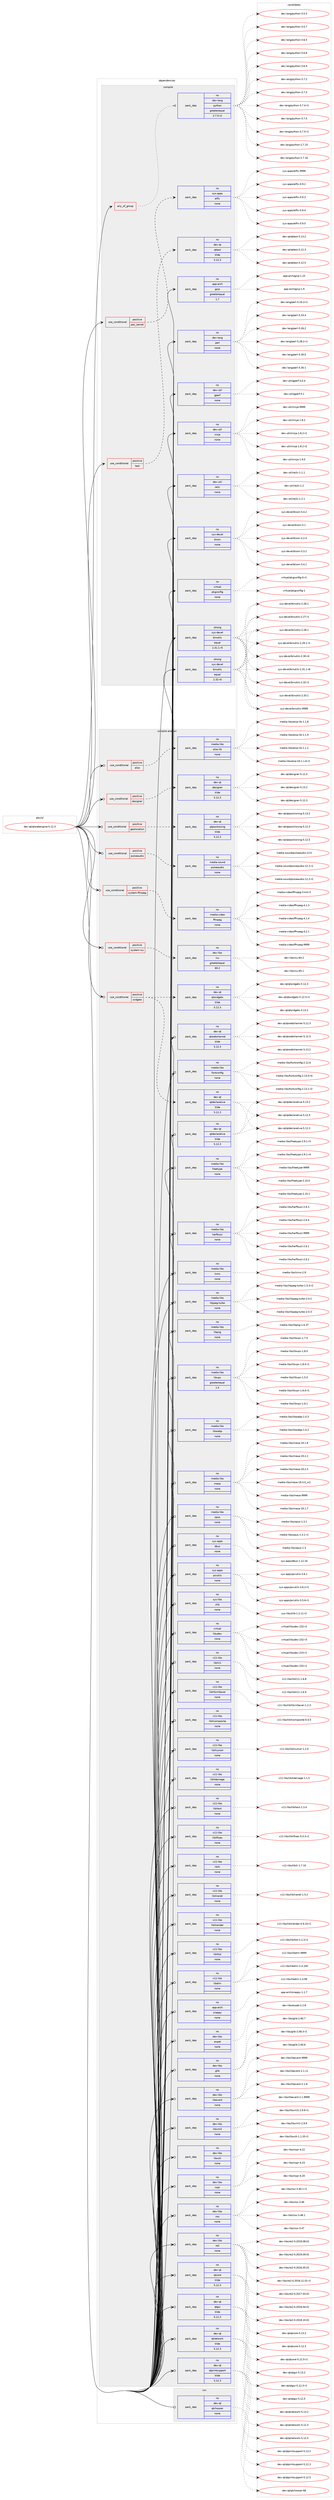 digraph prolog {

# *************
# Graph options
# *************

newrank=true;
concentrate=true;
compound=true;
graph [rankdir=LR,fontname=Helvetica,fontsize=10,ranksep=1.5];#, ranksep=2.5, nodesep=0.2];
edge  [arrowhead=vee];
node  [fontname=Helvetica,fontsize=10];

# **********
# The ebuild
# **********

subgraph cluster_leftcol {
color=gray;
rank=same;
label=<<i>ebuild</i>>;
id [label="dev-qt/qtwebengine-5.12.3", color=red, width=4, href="../dev-qt/qtwebengine-5.12.3.svg"];
}

# ****************
# The dependencies
# ****************

subgraph cluster_midcol {
color=gray;
label=<<i>dependencies</i>>;
subgraph cluster_compile {
fillcolor="#eeeeee";
style=filled;
label=<<i>compile</i>>;
subgraph any11513 {
dependency647280 [label=<<TABLE BORDER="0" CELLBORDER="1" CELLSPACING="0" CELLPADDING="4"><TR><TD CELLPADDING="10">any_of_group</TD></TR></TABLE>>, shape=none, color=red];subgraph pack482905 {
dependency647281 [label=<<TABLE BORDER="0" CELLBORDER="1" CELLSPACING="0" CELLPADDING="4" WIDTH="220"><TR><TD ROWSPAN="6" CELLPADDING="30">pack_dep</TD></TR><TR><TD WIDTH="110">no</TD></TR><TR><TD>dev-lang</TD></TR><TR><TD>python</TD></TR><TR><TD>greaterequal</TD></TR><TR><TD>2.7.5-r2</TD></TR></TABLE>>, shape=none, color=blue];
}
dependency647280:e -> dependency647281:w [weight=20,style="dotted",arrowhead="oinv"];
}
id:e -> dependency647280:w [weight=20,style="solid",arrowhead="vee"];
subgraph cond152484 {
dependency647282 [label=<<TABLE BORDER="0" CELLBORDER="1" CELLSPACING="0" CELLPADDING="4"><TR><TD ROWSPAN="3" CELLPADDING="10">use_conditional</TD></TR><TR><TD>positive</TD></TR><TR><TD>pax_kernel</TD></TR></TABLE>>, shape=none, color=red];
subgraph pack482906 {
dependency647283 [label=<<TABLE BORDER="0" CELLBORDER="1" CELLSPACING="0" CELLPADDING="4" WIDTH="220"><TR><TD ROWSPAN="6" CELLPADDING="30">pack_dep</TD></TR><TR><TD WIDTH="110">no</TD></TR><TR><TD>sys-apps</TD></TR><TR><TD>elfix</TD></TR><TR><TD>none</TD></TR><TR><TD></TD></TR></TABLE>>, shape=none, color=blue];
}
dependency647282:e -> dependency647283:w [weight=20,style="dashed",arrowhead="vee"];
}
id:e -> dependency647282:w [weight=20,style="solid",arrowhead="vee"];
subgraph cond152485 {
dependency647284 [label=<<TABLE BORDER="0" CELLBORDER="1" CELLSPACING="0" CELLPADDING="4"><TR><TD ROWSPAN="3" CELLPADDING="10">use_conditional</TD></TR><TR><TD>positive</TD></TR><TR><TD>test</TD></TR></TABLE>>, shape=none, color=red];
subgraph pack482907 {
dependency647285 [label=<<TABLE BORDER="0" CELLBORDER="1" CELLSPACING="0" CELLPADDING="4" WIDTH="220"><TR><TD ROWSPAN="6" CELLPADDING="30">pack_dep</TD></TR><TR><TD WIDTH="110">no</TD></TR><TR><TD>dev-qt</TD></TR><TR><TD>qttest</TD></TR><TR><TD>tilde</TD></TR><TR><TD>5.12.3</TD></TR></TABLE>>, shape=none, color=blue];
}
dependency647284:e -> dependency647285:w [weight=20,style="dashed",arrowhead="vee"];
}
id:e -> dependency647284:w [weight=20,style="solid",arrowhead="vee"];
subgraph pack482908 {
dependency647286 [label=<<TABLE BORDER="0" CELLBORDER="1" CELLSPACING="0" CELLPADDING="4" WIDTH="220"><TR><TD ROWSPAN="6" CELLPADDING="30">pack_dep</TD></TR><TR><TD WIDTH="110">no</TD></TR><TR><TD>app-arch</TD></TR><TR><TD>gzip</TD></TR><TR><TD>greaterequal</TD></TR><TR><TD>1.7</TD></TR></TABLE>>, shape=none, color=blue];
}
id:e -> dependency647286:w [weight=20,style="solid",arrowhead="vee"];
subgraph pack482909 {
dependency647287 [label=<<TABLE BORDER="0" CELLBORDER="1" CELLSPACING="0" CELLPADDING="4" WIDTH="220"><TR><TD ROWSPAN="6" CELLPADDING="30">pack_dep</TD></TR><TR><TD WIDTH="110">no</TD></TR><TR><TD>dev-lang</TD></TR><TR><TD>perl</TD></TR><TR><TD>none</TD></TR><TR><TD></TD></TR></TABLE>>, shape=none, color=blue];
}
id:e -> dependency647287:w [weight=20,style="solid",arrowhead="vee"];
subgraph pack482910 {
dependency647288 [label=<<TABLE BORDER="0" CELLBORDER="1" CELLSPACING="0" CELLPADDING="4" WIDTH="220"><TR><TD ROWSPAN="6" CELLPADDING="30">pack_dep</TD></TR><TR><TD WIDTH="110">no</TD></TR><TR><TD>dev-util</TD></TR><TR><TD>gperf</TD></TR><TR><TD>none</TD></TR><TR><TD></TD></TR></TABLE>>, shape=none, color=blue];
}
id:e -> dependency647288:w [weight=20,style="solid",arrowhead="vee"];
subgraph pack482911 {
dependency647289 [label=<<TABLE BORDER="0" CELLBORDER="1" CELLSPACING="0" CELLPADDING="4" WIDTH="220"><TR><TD ROWSPAN="6" CELLPADDING="30">pack_dep</TD></TR><TR><TD WIDTH="110">no</TD></TR><TR><TD>dev-util</TD></TR><TR><TD>ninja</TD></TR><TR><TD>none</TD></TR><TR><TD></TD></TR></TABLE>>, shape=none, color=blue];
}
id:e -> dependency647289:w [weight=20,style="solid",arrowhead="vee"];
subgraph pack482912 {
dependency647290 [label=<<TABLE BORDER="0" CELLBORDER="1" CELLSPACING="0" CELLPADDING="4" WIDTH="220"><TR><TD ROWSPAN="6" CELLPADDING="30">pack_dep</TD></TR><TR><TD WIDTH="110">no</TD></TR><TR><TD>dev-util</TD></TR><TR><TD>re2c</TD></TR><TR><TD>none</TD></TR><TR><TD></TD></TR></TABLE>>, shape=none, color=blue];
}
id:e -> dependency647290:w [weight=20,style="solid",arrowhead="vee"];
subgraph pack482913 {
dependency647291 [label=<<TABLE BORDER="0" CELLBORDER="1" CELLSPACING="0" CELLPADDING="4" WIDTH="220"><TR><TD ROWSPAN="6" CELLPADDING="30">pack_dep</TD></TR><TR><TD WIDTH="110">no</TD></TR><TR><TD>sys-devel</TD></TR><TR><TD>bison</TD></TR><TR><TD>none</TD></TR><TR><TD></TD></TR></TABLE>>, shape=none, color=blue];
}
id:e -> dependency647291:w [weight=20,style="solid",arrowhead="vee"];
subgraph pack482914 {
dependency647292 [label=<<TABLE BORDER="0" CELLBORDER="1" CELLSPACING="0" CELLPADDING="4" WIDTH="220"><TR><TD ROWSPAN="6" CELLPADDING="30">pack_dep</TD></TR><TR><TD WIDTH="110">no</TD></TR><TR><TD>virtual</TD></TR><TR><TD>pkgconfig</TD></TR><TR><TD>none</TD></TR><TR><TD></TD></TR></TABLE>>, shape=none, color=blue];
}
id:e -> dependency647292:w [weight=20,style="solid",arrowhead="vee"];
subgraph pack482915 {
dependency647293 [label=<<TABLE BORDER="0" CELLBORDER="1" CELLSPACING="0" CELLPADDING="4" WIDTH="220"><TR><TD ROWSPAN="6" CELLPADDING="30">pack_dep</TD></TR><TR><TD WIDTH="110">strong</TD></TR><TR><TD>sys-devel</TD></TR><TR><TD>binutils</TD></TR><TR><TD>equal</TD></TR><TR><TD>2.31.1-r5</TD></TR></TABLE>>, shape=none, color=blue];
}
id:e -> dependency647293:w [weight=20,style="solid",arrowhead="vee"];
subgraph pack482916 {
dependency647294 [label=<<TABLE BORDER="0" CELLBORDER="1" CELLSPACING="0" CELLPADDING="4" WIDTH="220"><TR><TD ROWSPAN="6" CELLPADDING="30">pack_dep</TD></TR><TR><TD WIDTH="110">strong</TD></TR><TR><TD>sys-devel</TD></TR><TR><TD>binutils</TD></TR><TR><TD>equal</TD></TR><TR><TD>2.32-r0</TD></TR></TABLE>>, shape=none, color=blue];
}
id:e -> dependency647294:w [weight=20,style="solid",arrowhead="vee"];
}
subgraph cluster_compileandrun {
fillcolor="#eeeeee";
style=filled;
label=<<i>compile and run</i>>;
subgraph cond152486 {
dependency647295 [label=<<TABLE BORDER="0" CELLBORDER="1" CELLSPACING="0" CELLPADDING="4"><TR><TD ROWSPAN="3" CELLPADDING="10">use_conditional</TD></TR><TR><TD>positive</TD></TR><TR><TD>alsa</TD></TR></TABLE>>, shape=none, color=red];
subgraph pack482917 {
dependency647296 [label=<<TABLE BORDER="0" CELLBORDER="1" CELLSPACING="0" CELLPADDING="4" WIDTH="220"><TR><TD ROWSPAN="6" CELLPADDING="30">pack_dep</TD></TR><TR><TD WIDTH="110">no</TD></TR><TR><TD>media-libs</TD></TR><TR><TD>alsa-lib</TD></TR><TR><TD>none</TD></TR><TR><TD></TD></TR></TABLE>>, shape=none, color=blue];
}
dependency647295:e -> dependency647296:w [weight=20,style="dashed",arrowhead="vee"];
}
id:e -> dependency647295:w [weight=20,style="solid",arrowhead="odotvee"];
subgraph cond152487 {
dependency647297 [label=<<TABLE BORDER="0" CELLBORDER="1" CELLSPACING="0" CELLPADDING="4"><TR><TD ROWSPAN="3" CELLPADDING="10">use_conditional</TD></TR><TR><TD>positive</TD></TR><TR><TD>designer</TD></TR></TABLE>>, shape=none, color=red];
subgraph pack482918 {
dependency647298 [label=<<TABLE BORDER="0" CELLBORDER="1" CELLSPACING="0" CELLPADDING="4" WIDTH="220"><TR><TD ROWSPAN="6" CELLPADDING="30">pack_dep</TD></TR><TR><TD WIDTH="110">no</TD></TR><TR><TD>dev-qt</TD></TR><TR><TD>designer</TD></TR><TR><TD>tilde</TD></TR><TR><TD>5.12.3</TD></TR></TABLE>>, shape=none, color=blue];
}
dependency647297:e -> dependency647298:w [weight=20,style="dashed",arrowhead="vee"];
}
id:e -> dependency647297:w [weight=20,style="solid",arrowhead="odotvee"];
subgraph cond152488 {
dependency647299 [label=<<TABLE BORDER="0" CELLBORDER="1" CELLSPACING="0" CELLPADDING="4"><TR><TD ROWSPAN="3" CELLPADDING="10">use_conditional</TD></TR><TR><TD>positive</TD></TR><TR><TD>geolocation</TD></TR></TABLE>>, shape=none, color=red];
subgraph pack482919 {
dependency647300 [label=<<TABLE BORDER="0" CELLBORDER="1" CELLSPACING="0" CELLPADDING="4" WIDTH="220"><TR><TD ROWSPAN="6" CELLPADDING="30">pack_dep</TD></TR><TR><TD WIDTH="110">no</TD></TR><TR><TD>dev-qt</TD></TR><TR><TD>qtpositioning</TD></TR><TR><TD>tilde</TD></TR><TR><TD>5.12.3</TD></TR></TABLE>>, shape=none, color=blue];
}
dependency647299:e -> dependency647300:w [weight=20,style="dashed",arrowhead="vee"];
}
id:e -> dependency647299:w [weight=20,style="solid",arrowhead="odotvee"];
subgraph cond152489 {
dependency647301 [label=<<TABLE BORDER="0" CELLBORDER="1" CELLSPACING="0" CELLPADDING="4"><TR><TD ROWSPAN="3" CELLPADDING="10">use_conditional</TD></TR><TR><TD>positive</TD></TR><TR><TD>pulseaudio</TD></TR></TABLE>>, shape=none, color=red];
subgraph pack482920 {
dependency647302 [label=<<TABLE BORDER="0" CELLBORDER="1" CELLSPACING="0" CELLPADDING="4" WIDTH="220"><TR><TD ROWSPAN="6" CELLPADDING="30">pack_dep</TD></TR><TR><TD WIDTH="110">no</TD></TR><TR><TD>media-sound</TD></TR><TR><TD>pulseaudio</TD></TR><TR><TD>none</TD></TR><TR><TD></TD></TR></TABLE>>, shape=none, color=blue];
}
dependency647301:e -> dependency647302:w [weight=20,style="dashed",arrowhead="vee"];
}
id:e -> dependency647301:w [weight=20,style="solid",arrowhead="odotvee"];
subgraph cond152490 {
dependency647303 [label=<<TABLE BORDER="0" CELLBORDER="1" CELLSPACING="0" CELLPADDING="4"><TR><TD ROWSPAN="3" CELLPADDING="10">use_conditional</TD></TR><TR><TD>positive</TD></TR><TR><TD>system-ffmpeg</TD></TR></TABLE>>, shape=none, color=red];
subgraph pack482921 {
dependency647304 [label=<<TABLE BORDER="0" CELLBORDER="1" CELLSPACING="0" CELLPADDING="4" WIDTH="220"><TR><TD ROWSPAN="6" CELLPADDING="30">pack_dep</TD></TR><TR><TD WIDTH="110">no</TD></TR><TR><TD>media-video</TD></TR><TR><TD>ffmpeg</TD></TR><TR><TD>none</TD></TR><TR><TD></TD></TR></TABLE>>, shape=none, color=blue];
}
dependency647303:e -> dependency647304:w [weight=20,style="dashed",arrowhead="vee"];
}
id:e -> dependency647303:w [weight=20,style="solid",arrowhead="odotvee"];
subgraph cond152491 {
dependency647305 [label=<<TABLE BORDER="0" CELLBORDER="1" CELLSPACING="0" CELLPADDING="4"><TR><TD ROWSPAN="3" CELLPADDING="10">use_conditional</TD></TR><TR><TD>positive</TD></TR><TR><TD>system-icu</TD></TR></TABLE>>, shape=none, color=red];
subgraph pack482922 {
dependency647306 [label=<<TABLE BORDER="0" CELLBORDER="1" CELLSPACING="0" CELLPADDING="4" WIDTH="220"><TR><TD ROWSPAN="6" CELLPADDING="30">pack_dep</TD></TR><TR><TD WIDTH="110">no</TD></TR><TR><TD>dev-libs</TD></TR><TR><TD>icu</TD></TR><TR><TD>greaterequal</TD></TR><TR><TD>60.2</TD></TR></TABLE>>, shape=none, color=blue];
}
dependency647305:e -> dependency647306:w [weight=20,style="dashed",arrowhead="vee"];
}
id:e -> dependency647305:w [weight=20,style="solid",arrowhead="odotvee"];
subgraph cond152492 {
dependency647307 [label=<<TABLE BORDER="0" CELLBORDER="1" CELLSPACING="0" CELLPADDING="4"><TR><TD ROWSPAN="3" CELLPADDING="10">use_conditional</TD></TR><TR><TD>positive</TD></TR><TR><TD>widgets</TD></TR></TABLE>>, shape=none, color=red];
subgraph pack482923 {
dependency647308 [label=<<TABLE BORDER="0" CELLBORDER="1" CELLSPACING="0" CELLPADDING="4" WIDTH="220"><TR><TD ROWSPAN="6" CELLPADDING="30">pack_dep</TD></TR><TR><TD WIDTH="110">no</TD></TR><TR><TD>dev-qt</TD></TR><TR><TD>qtdeclarative</TD></TR><TR><TD>tilde</TD></TR><TR><TD>5.12.3</TD></TR></TABLE>>, shape=none, color=blue];
}
dependency647307:e -> dependency647308:w [weight=20,style="dashed",arrowhead="vee"];
subgraph pack482924 {
dependency647309 [label=<<TABLE BORDER="0" CELLBORDER="1" CELLSPACING="0" CELLPADDING="4" WIDTH="220"><TR><TD ROWSPAN="6" CELLPADDING="30">pack_dep</TD></TR><TR><TD WIDTH="110">no</TD></TR><TR><TD>dev-qt</TD></TR><TR><TD>qtwidgets</TD></TR><TR><TD>tilde</TD></TR><TR><TD>5.12.3</TD></TR></TABLE>>, shape=none, color=blue];
}
dependency647307:e -> dependency647309:w [weight=20,style="dashed",arrowhead="vee"];
}
id:e -> dependency647307:w [weight=20,style="solid",arrowhead="odotvee"];
subgraph pack482925 {
dependency647310 [label=<<TABLE BORDER="0" CELLBORDER="1" CELLSPACING="0" CELLPADDING="4" WIDTH="220"><TR><TD ROWSPAN="6" CELLPADDING="30">pack_dep</TD></TR><TR><TD WIDTH="110">no</TD></TR><TR><TD>app-arch</TD></TR><TR><TD>snappy</TD></TR><TR><TD>none</TD></TR><TR><TD></TD></TR></TABLE>>, shape=none, color=blue];
}
id:e -> dependency647310:w [weight=20,style="solid",arrowhead="odotvee"];
subgraph pack482926 {
dependency647311 [label=<<TABLE BORDER="0" CELLBORDER="1" CELLSPACING="0" CELLPADDING="4" WIDTH="220"><TR><TD ROWSPAN="6" CELLPADDING="30">pack_dep</TD></TR><TR><TD WIDTH="110">no</TD></TR><TR><TD>dev-libs</TD></TR><TR><TD>expat</TD></TR><TR><TD>none</TD></TR><TR><TD></TD></TR></TABLE>>, shape=none, color=blue];
}
id:e -> dependency647311:w [weight=20,style="solid",arrowhead="odotvee"];
subgraph pack482927 {
dependency647312 [label=<<TABLE BORDER="0" CELLBORDER="1" CELLSPACING="0" CELLPADDING="4" WIDTH="220"><TR><TD ROWSPAN="6" CELLPADDING="30">pack_dep</TD></TR><TR><TD WIDTH="110">no</TD></TR><TR><TD>dev-libs</TD></TR><TR><TD>glib</TD></TR><TR><TD>none</TD></TR><TR><TD></TD></TR></TABLE>>, shape=none, color=blue];
}
id:e -> dependency647312:w [weight=20,style="solid",arrowhead="odotvee"];
subgraph pack482928 {
dependency647313 [label=<<TABLE BORDER="0" CELLBORDER="1" CELLSPACING="0" CELLPADDING="4" WIDTH="220"><TR><TD ROWSPAN="6" CELLPADDING="30">pack_dep</TD></TR><TR><TD WIDTH="110">no</TD></TR><TR><TD>dev-libs</TD></TR><TR><TD>libevent</TD></TR><TR><TD>none</TD></TR><TR><TD></TD></TR></TABLE>>, shape=none, color=blue];
}
id:e -> dependency647313:w [weight=20,style="solid",arrowhead="odotvee"];
subgraph pack482929 {
dependency647314 [label=<<TABLE BORDER="0" CELLBORDER="1" CELLSPACING="0" CELLPADDING="4" WIDTH="220"><TR><TD ROWSPAN="6" CELLPADDING="30">pack_dep</TD></TR><TR><TD WIDTH="110">no</TD></TR><TR><TD>dev-libs</TD></TR><TR><TD>libxml2</TD></TR><TR><TD>none</TD></TR><TR><TD></TD></TR></TABLE>>, shape=none, color=blue];
}
id:e -> dependency647314:w [weight=20,style="solid",arrowhead="odotvee"];
subgraph pack482930 {
dependency647315 [label=<<TABLE BORDER="0" CELLBORDER="1" CELLSPACING="0" CELLPADDING="4" WIDTH="220"><TR><TD ROWSPAN="6" CELLPADDING="30">pack_dep</TD></TR><TR><TD WIDTH="110">no</TD></TR><TR><TD>dev-libs</TD></TR><TR><TD>libxslt</TD></TR><TR><TD>none</TD></TR><TR><TD></TD></TR></TABLE>>, shape=none, color=blue];
}
id:e -> dependency647315:w [weight=20,style="solid",arrowhead="odotvee"];
subgraph pack482931 {
dependency647316 [label=<<TABLE BORDER="0" CELLBORDER="1" CELLSPACING="0" CELLPADDING="4" WIDTH="220"><TR><TD ROWSPAN="6" CELLPADDING="30">pack_dep</TD></TR><TR><TD WIDTH="110">no</TD></TR><TR><TD>dev-libs</TD></TR><TR><TD>nspr</TD></TR><TR><TD>none</TD></TR><TR><TD></TD></TR></TABLE>>, shape=none, color=blue];
}
id:e -> dependency647316:w [weight=20,style="solid",arrowhead="odotvee"];
subgraph pack482932 {
dependency647317 [label=<<TABLE BORDER="0" CELLBORDER="1" CELLSPACING="0" CELLPADDING="4" WIDTH="220"><TR><TD ROWSPAN="6" CELLPADDING="30">pack_dep</TD></TR><TR><TD WIDTH="110">no</TD></TR><TR><TD>dev-libs</TD></TR><TR><TD>nss</TD></TR><TR><TD>none</TD></TR><TR><TD></TD></TR></TABLE>>, shape=none, color=blue];
}
id:e -> dependency647317:w [weight=20,style="solid",arrowhead="odotvee"];
subgraph pack482933 {
dependency647318 [label=<<TABLE BORDER="0" CELLBORDER="1" CELLSPACING="0" CELLPADDING="4" WIDTH="220"><TR><TD ROWSPAN="6" CELLPADDING="30">pack_dep</TD></TR><TR><TD WIDTH="110">no</TD></TR><TR><TD>dev-libs</TD></TR><TR><TD>re2</TD></TR><TR><TD>none</TD></TR><TR><TD></TD></TR></TABLE>>, shape=none, color=blue];
}
id:e -> dependency647318:w [weight=20,style="solid",arrowhead="odotvee"];
subgraph pack482934 {
dependency647319 [label=<<TABLE BORDER="0" CELLBORDER="1" CELLSPACING="0" CELLPADDING="4" WIDTH="220"><TR><TD ROWSPAN="6" CELLPADDING="30">pack_dep</TD></TR><TR><TD WIDTH="110">no</TD></TR><TR><TD>dev-qt</TD></TR><TR><TD>qtcore</TD></TR><TR><TD>tilde</TD></TR><TR><TD>5.12.3</TD></TR></TABLE>>, shape=none, color=blue];
}
id:e -> dependency647319:w [weight=20,style="solid",arrowhead="odotvee"];
subgraph pack482935 {
dependency647320 [label=<<TABLE BORDER="0" CELLBORDER="1" CELLSPACING="0" CELLPADDING="4" WIDTH="220"><TR><TD ROWSPAN="6" CELLPADDING="30">pack_dep</TD></TR><TR><TD WIDTH="110">no</TD></TR><TR><TD>dev-qt</TD></TR><TR><TD>qtdeclarative</TD></TR><TR><TD>tilde</TD></TR><TR><TD>5.12.3</TD></TR></TABLE>>, shape=none, color=blue];
}
id:e -> dependency647320:w [weight=20,style="solid",arrowhead="odotvee"];
subgraph pack482936 {
dependency647321 [label=<<TABLE BORDER="0" CELLBORDER="1" CELLSPACING="0" CELLPADDING="4" WIDTH="220"><TR><TD ROWSPAN="6" CELLPADDING="30">pack_dep</TD></TR><TR><TD WIDTH="110">no</TD></TR><TR><TD>dev-qt</TD></TR><TR><TD>qtgui</TD></TR><TR><TD>tilde</TD></TR><TR><TD>5.12.3</TD></TR></TABLE>>, shape=none, color=blue];
}
id:e -> dependency647321:w [weight=20,style="solid",arrowhead="odotvee"];
subgraph pack482937 {
dependency647322 [label=<<TABLE BORDER="0" CELLBORDER="1" CELLSPACING="0" CELLPADDING="4" WIDTH="220"><TR><TD ROWSPAN="6" CELLPADDING="30">pack_dep</TD></TR><TR><TD WIDTH="110">no</TD></TR><TR><TD>dev-qt</TD></TR><TR><TD>qtnetwork</TD></TR><TR><TD>tilde</TD></TR><TR><TD>5.12.3</TD></TR></TABLE>>, shape=none, color=blue];
}
id:e -> dependency647322:w [weight=20,style="solid",arrowhead="odotvee"];
subgraph pack482938 {
dependency647323 [label=<<TABLE BORDER="0" CELLBORDER="1" CELLSPACING="0" CELLPADDING="4" WIDTH="220"><TR><TD ROWSPAN="6" CELLPADDING="30">pack_dep</TD></TR><TR><TD WIDTH="110">no</TD></TR><TR><TD>dev-qt</TD></TR><TR><TD>qtprintsupport</TD></TR><TR><TD>tilde</TD></TR><TR><TD>5.12.3</TD></TR></TABLE>>, shape=none, color=blue];
}
id:e -> dependency647323:w [weight=20,style="solid",arrowhead="odotvee"];
subgraph pack482939 {
dependency647324 [label=<<TABLE BORDER="0" CELLBORDER="1" CELLSPACING="0" CELLPADDING="4" WIDTH="220"><TR><TD ROWSPAN="6" CELLPADDING="30">pack_dep</TD></TR><TR><TD WIDTH="110">no</TD></TR><TR><TD>dev-qt</TD></TR><TR><TD>qtwebchannel</TD></TR><TR><TD>tilde</TD></TR><TR><TD>5.12.3</TD></TR></TABLE>>, shape=none, color=blue];
}
id:e -> dependency647324:w [weight=20,style="solid",arrowhead="odotvee"];
subgraph pack482940 {
dependency647325 [label=<<TABLE BORDER="0" CELLBORDER="1" CELLSPACING="0" CELLPADDING="4" WIDTH="220"><TR><TD ROWSPAN="6" CELLPADDING="30">pack_dep</TD></TR><TR><TD WIDTH="110">no</TD></TR><TR><TD>media-libs</TD></TR><TR><TD>fontconfig</TD></TR><TR><TD>none</TD></TR><TR><TD></TD></TR></TABLE>>, shape=none, color=blue];
}
id:e -> dependency647325:w [weight=20,style="solid",arrowhead="odotvee"];
subgraph pack482941 {
dependency647326 [label=<<TABLE BORDER="0" CELLBORDER="1" CELLSPACING="0" CELLPADDING="4" WIDTH="220"><TR><TD ROWSPAN="6" CELLPADDING="30">pack_dep</TD></TR><TR><TD WIDTH="110">no</TD></TR><TR><TD>media-libs</TD></TR><TR><TD>freetype</TD></TR><TR><TD>none</TD></TR><TR><TD></TD></TR></TABLE>>, shape=none, color=blue];
}
id:e -> dependency647326:w [weight=20,style="solid",arrowhead="odotvee"];
subgraph pack482942 {
dependency647327 [label=<<TABLE BORDER="0" CELLBORDER="1" CELLSPACING="0" CELLPADDING="4" WIDTH="220"><TR><TD ROWSPAN="6" CELLPADDING="30">pack_dep</TD></TR><TR><TD WIDTH="110">no</TD></TR><TR><TD>media-libs</TD></TR><TR><TD>harfbuzz</TD></TR><TR><TD>none</TD></TR><TR><TD></TD></TR></TABLE>>, shape=none, color=blue];
}
id:e -> dependency647327:w [weight=20,style="solid",arrowhead="odotvee"];
subgraph pack482943 {
dependency647328 [label=<<TABLE BORDER="0" CELLBORDER="1" CELLSPACING="0" CELLPADDING="4" WIDTH="220"><TR><TD ROWSPAN="6" CELLPADDING="30">pack_dep</TD></TR><TR><TD WIDTH="110">no</TD></TR><TR><TD>media-libs</TD></TR><TR><TD>lcms</TD></TR><TR><TD>none</TD></TR><TR><TD></TD></TR></TABLE>>, shape=none, color=blue];
}
id:e -> dependency647328:w [weight=20,style="solid",arrowhead="odotvee"];
subgraph pack482944 {
dependency647329 [label=<<TABLE BORDER="0" CELLBORDER="1" CELLSPACING="0" CELLPADDING="4" WIDTH="220"><TR><TD ROWSPAN="6" CELLPADDING="30">pack_dep</TD></TR><TR><TD WIDTH="110">no</TD></TR><TR><TD>media-libs</TD></TR><TR><TD>libjpeg-turbo</TD></TR><TR><TD>none</TD></TR><TR><TD></TD></TR></TABLE>>, shape=none, color=blue];
}
id:e -> dependency647329:w [weight=20,style="solid",arrowhead="odotvee"];
subgraph pack482945 {
dependency647330 [label=<<TABLE BORDER="0" CELLBORDER="1" CELLSPACING="0" CELLPADDING="4" WIDTH="220"><TR><TD ROWSPAN="6" CELLPADDING="30">pack_dep</TD></TR><TR><TD WIDTH="110">no</TD></TR><TR><TD>media-libs</TD></TR><TR><TD>libpng</TD></TR><TR><TD>none</TD></TR><TR><TD></TD></TR></TABLE>>, shape=none, color=blue];
}
id:e -> dependency647330:w [weight=20,style="solid",arrowhead="odotvee"];
subgraph pack482946 {
dependency647331 [label=<<TABLE BORDER="0" CELLBORDER="1" CELLSPACING="0" CELLPADDING="4" WIDTH="220"><TR><TD ROWSPAN="6" CELLPADDING="30">pack_dep</TD></TR><TR><TD WIDTH="110">no</TD></TR><TR><TD>media-libs</TD></TR><TR><TD>libvpx</TD></TR><TR><TD>greaterequal</TD></TR><TR><TD>1.5</TD></TR></TABLE>>, shape=none, color=blue];
}
id:e -> dependency647331:w [weight=20,style="solid",arrowhead="odotvee"];
subgraph pack482947 {
dependency647332 [label=<<TABLE BORDER="0" CELLBORDER="1" CELLSPACING="0" CELLPADDING="4" WIDTH="220"><TR><TD ROWSPAN="6" CELLPADDING="30">pack_dep</TD></TR><TR><TD WIDTH="110">no</TD></TR><TR><TD>media-libs</TD></TR><TR><TD>libwebp</TD></TR><TR><TD>none</TD></TR><TR><TD></TD></TR></TABLE>>, shape=none, color=blue];
}
id:e -> dependency647332:w [weight=20,style="solid",arrowhead="odotvee"];
subgraph pack482948 {
dependency647333 [label=<<TABLE BORDER="0" CELLBORDER="1" CELLSPACING="0" CELLPADDING="4" WIDTH="220"><TR><TD ROWSPAN="6" CELLPADDING="30">pack_dep</TD></TR><TR><TD WIDTH="110">no</TD></TR><TR><TD>media-libs</TD></TR><TR><TD>mesa</TD></TR><TR><TD>none</TD></TR><TR><TD></TD></TR></TABLE>>, shape=none, color=blue];
}
id:e -> dependency647333:w [weight=20,style="solid",arrowhead="odotvee"];
subgraph pack482949 {
dependency647334 [label=<<TABLE BORDER="0" CELLBORDER="1" CELLSPACING="0" CELLPADDING="4" WIDTH="220"><TR><TD ROWSPAN="6" CELLPADDING="30">pack_dep</TD></TR><TR><TD WIDTH="110">no</TD></TR><TR><TD>media-libs</TD></TR><TR><TD>opus</TD></TR><TR><TD>none</TD></TR><TR><TD></TD></TR></TABLE>>, shape=none, color=blue];
}
id:e -> dependency647334:w [weight=20,style="solid",arrowhead="odotvee"];
subgraph pack482950 {
dependency647335 [label=<<TABLE BORDER="0" CELLBORDER="1" CELLSPACING="0" CELLPADDING="4" WIDTH="220"><TR><TD ROWSPAN="6" CELLPADDING="30">pack_dep</TD></TR><TR><TD WIDTH="110">no</TD></TR><TR><TD>sys-apps</TD></TR><TR><TD>dbus</TD></TR><TR><TD>none</TD></TR><TR><TD></TD></TR></TABLE>>, shape=none, color=blue];
}
id:e -> dependency647335:w [weight=20,style="solid",arrowhead="odotvee"];
subgraph pack482951 {
dependency647336 [label=<<TABLE BORDER="0" CELLBORDER="1" CELLSPACING="0" CELLPADDING="4" WIDTH="220"><TR><TD ROWSPAN="6" CELLPADDING="30">pack_dep</TD></TR><TR><TD WIDTH="110">no</TD></TR><TR><TD>sys-apps</TD></TR><TR><TD>pciutils</TD></TR><TR><TD>none</TD></TR><TR><TD></TD></TR></TABLE>>, shape=none, color=blue];
}
id:e -> dependency647336:w [weight=20,style="solid",arrowhead="odotvee"];
subgraph pack482952 {
dependency647337 [label=<<TABLE BORDER="0" CELLBORDER="1" CELLSPACING="0" CELLPADDING="4" WIDTH="220"><TR><TD ROWSPAN="6" CELLPADDING="30">pack_dep</TD></TR><TR><TD WIDTH="110">no</TD></TR><TR><TD>sys-libs</TD></TR><TR><TD>zlib</TD></TR><TR><TD>none</TD></TR><TR><TD></TD></TR></TABLE>>, shape=none, color=blue];
}
id:e -> dependency647337:w [weight=20,style="solid",arrowhead="odotvee"];
subgraph pack482953 {
dependency647338 [label=<<TABLE BORDER="0" CELLBORDER="1" CELLSPACING="0" CELLPADDING="4" WIDTH="220"><TR><TD ROWSPAN="6" CELLPADDING="30">pack_dep</TD></TR><TR><TD WIDTH="110">no</TD></TR><TR><TD>virtual</TD></TR><TR><TD>libudev</TD></TR><TR><TD>none</TD></TR><TR><TD></TD></TR></TABLE>>, shape=none, color=blue];
}
id:e -> dependency647338:w [weight=20,style="solid",arrowhead="odotvee"];
subgraph pack482954 {
dependency647339 [label=<<TABLE BORDER="0" CELLBORDER="1" CELLSPACING="0" CELLPADDING="4" WIDTH="220"><TR><TD ROWSPAN="6" CELLPADDING="30">pack_dep</TD></TR><TR><TD WIDTH="110">no</TD></TR><TR><TD>x11-libs</TD></TR><TR><TD>libX11</TD></TR><TR><TD>none</TD></TR><TR><TD></TD></TR></TABLE>>, shape=none, color=blue];
}
id:e -> dependency647339:w [weight=20,style="solid",arrowhead="odotvee"];
subgraph pack482955 {
dependency647340 [label=<<TABLE BORDER="0" CELLBORDER="1" CELLSPACING="0" CELLPADDING="4" WIDTH="220"><TR><TD ROWSPAN="6" CELLPADDING="30">pack_dep</TD></TR><TR><TD WIDTH="110">no</TD></TR><TR><TD>x11-libs</TD></TR><TR><TD>libXScrnSaver</TD></TR><TR><TD>none</TD></TR><TR><TD></TD></TR></TABLE>>, shape=none, color=blue];
}
id:e -> dependency647340:w [weight=20,style="solid",arrowhead="odotvee"];
subgraph pack482956 {
dependency647341 [label=<<TABLE BORDER="0" CELLBORDER="1" CELLSPACING="0" CELLPADDING="4" WIDTH="220"><TR><TD ROWSPAN="6" CELLPADDING="30">pack_dep</TD></TR><TR><TD WIDTH="110">no</TD></TR><TR><TD>x11-libs</TD></TR><TR><TD>libXcomposite</TD></TR><TR><TD>none</TD></TR><TR><TD></TD></TR></TABLE>>, shape=none, color=blue];
}
id:e -> dependency647341:w [weight=20,style="solid",arrowhead="odotvee"];
subgraph pack482957 {
dependency647342 [label=<<TABLE BORDER="0" CELLBORDER="1" CELLSPACING="0" CELLPADDING="4" WIDTH="220"><TR><TD ROWSPAN="6" CELLPADDING="30">pack_dep</TD></TR><TR><TD WIDTH="110">no</TD></TR><TR><TD>x11-libs</TD></TR><TR><TD>libXcursor</TD></TR><TR><TD>none</TD></TR><TR><TD></TD></TR></TABLE>>, shape=none, color=blue];
}
id:e -> dependency647342:w [weight=20,style="solid",arrowhead="odotvee"];
subgraph pack482958 {
dependency647343 [label=<<TABLE BORDER="0" CELLBORDER="1" CELLSPACING="0" CELLPADDING="4" WIDTH="220"><TR><TD ROWSPAN="6" CELLPADDING="30">pack_dep</TD></TR><TR><TD WIDTH="110">no</TD></TR><TR><TD>x11-libs</TD></TR><TR><TD>libXdamage</TD></TR><TR><TD>none</TD></TR><TR><TD></TD></TR></TABLE>>, shape=none, color=blue];
}
id:e -> dependency647343:w [weight=20,style="solid",arrowhead="odotvee"];
subgraph pack482959 {
dependency647344 [label=<<TABLE BORDER="0" CELLBORDER="1" CELLSPACING="0" CELLPADDING="4" WIDTH="220"><TR><TD ROWSPAN="6" CELLPADDING="30">pack_dep</TD></TR><TR><TD WIDTH="110">no</TD></TR><TR><TD>x11-libs</TD></TR><TR><TD>libXext</TD></TR><TR><TD>none</TD></TR><TR><TD></TD></TR></TABLE>>, shape=none, color=blue];
}
id:e -> dependency647344:w [weight=20,style="solid",arrowhead="odotvee"];
subgraph pack482960 {
dependency647345 [label=<<TABLE BORDER="0" CELLBORDER="1" CELLSPACING="0" CELLPADDING="4" WIDTH="220"><TR><TD ROWSPAN="6" CELLPADDING="30">pack_dep</TD></TR><TR><TD WIDTH="110">no</TD></TR><TR><TD>x11-libs</TD></TR><TR><TD>libXfixes</TD></TR><TR><TD>none</TD></TR><TR><TD></TD></TR></TABLE>>, shape=none, color=blue];
}
id:e -> dependency647345:w [weight=20,style="solid",arrowhead="odotvee"];
subgraph pack482961 {
dependency647346 [label=<<TABLE BORDER="0" CELLBORDER="1" CELLSPACING="0" CELLPADDING="4" WIDTH="220"><TR><TD ROWSPAN="6" CELLPADDING="30">pack_dep</TD></TR><TR><TD WIDTH="110">no</TD></TR><TR><TD>x11-libs</TD></TR><TR><TD>libXi</TD></TR><TR><TD>none</TD></TR><TR><TD></TD></TR></TABLE>>, shape=none, color=blue];
}
id:e -> dependency647346:w [weight=20,style="solid",arrowhead="odotvee"];
subgraph pack482962 {
dependency647347 [label=<<TABLE BORDER="0" CELLBORDER="1" CELLSPACING="0" CELLPADDING="4" WIDTH="220"><TR><TD ROWSPAN="6" CELLPADDING="30">pack_dep</TD></TR><TR><TD WIDTH="110">no</TD></TR><TR><TD>x11-libs</TD></TR><TR><TD>libXrandr</TD></TR><TR><TD>none</TD></TR><TR><TD></TD></TR></TABLE>>, shape=none, color=blue];
}
id:e -> dependency647347:w [weight=20,style="solid",arrowhead="odotvee"];
subgraph pack482963 {
dependency647348 [label=<<TABLE BORDER="0" CELLBORDER="1" CELLSPACING="0" CELLPADDING="4" WIDTH="220"><TR><TD ROWSPAN="6" CELLPADDING="30">pack_dep</TD></TR><TR><TD WIDTH="110">no</TD></TR><TR><TD>x11-libs</TD></TR><TR><TD>libXrender</TD></TR><TR><TD>none</TD></TR><TR><TD></TD></TR></TABLE>>, shape=none, color=blue];
}
id:e -> dependency647348:w [weight=20,style="solid",arrowhead="odotvee"];
subgraph pack482964 {
dependency647349 [label=<<TABLE BORDER="0" CELLBORDER="1" CELLSPACING="0" CELLPADDING="4" WIDTH="220"><TR><TD ROWSPAN="6" CELLPADDING="30">pack_dep</TD></TR><TR><TD WIDTH="110">no</TD></TR><TR><TD>x11-libs</TD></TR><TR><TD>libXtst</TD></TR><TR><TD>none</TD></TR><TR><TD></TD></TR></TABLE>>, shape=none, color=blue];
}
id:e -> dependency647349:w [weight=20,style="solid",arrowhead="odotvee"];
subgraph pack482965 {
dependency647350 [label=<<TABLE BORDER="0" CELLBORDER="1" CELLSPACING="0" CELLPADDING="4" WIDTH="220"><TR><TD ROWSPAN="6" CELLPADDING="30">pack_dep</TD></TR><TR><TD WIDTH="110">no</TD></TR><TR><TD>x11-libs</TD></TR><TR><TD>libdrm</TD></TR><TR><TD>none</TD></TR><TR><TD></TD></TR></TABLE>>, shape=none, color=blue];
}
id:e -> dependency647350:w [weight=20,style="solid",arrowhead="odotvee"];
}
subgraph cluster_run {
fillcolor="#eeeeee";
style=filled;
label=<<i>run</i>>;
subgraph pack482966 {
dependency647351 [label=<<TABLE BORDER="0" CELLBORDER="1" CELLSPACING="0" CELLPADDING="4" WIDTH="220"><TR><TD ROWSPAN="6" CELLPADDING="30">pack_dep</TD></TR><TR><TD WIDTH="110">no</TD></TR><TR><TD>dev-qt</TD></TR><TR><TD>qtchooser</TD></TR><TR><TD>none</TD></TR><TR><TD></TD></TR></TABLE>>, shape=none, color=blue];
}
id:e -> dependency647351:w [weight=20,style="solid",arrowhead="odot"];
}
}

# **************
# The candidates
# **************

subgraph cluster_choices {
rank=same;
color=gray;
label=<<i>candidates</i>>;

subgraph choice482905 {
color=black;
nodesep=1;
choice10010111845108971101034711212111610411111045504655464953 [label="dev-lang/python-2.7.15", color=red, width=4,href="../dev-lang/python-2.7.15.svg"];
choice10010111845108971101034711212111610411111045504655464954 [label="dev-lang/python-2.7.16", color=red, width=4,href="../dev-lang/python-2.7.16.svg"];
choice100101118451089711010347112121116104111110455146534653 [label="dev-lang/python-3.5.5", color=red, width=4,href="../dev-lang/python-3.5.5.svg"];
choice100101118451089711010347112121116104111110455146534655 [label="dev-lang/python-3.5.7", color=red, width=4,href="../dev-lang/python-3.5.7.svg"];
choice100101118451089711010347112121116104111110455146544653 [label="dev-lang/python-3.6.5", color=red, width=4,href="../dev-lang/python-3.6.5.svg"];
choice100101118451089711010347112121116104111110455146544656 [label="dev-lang/python-3.6.8", color=red, width=4,href="../dev-lang/python-3.6.8.svg"];
choice100101118451089711010347112121116104111110455146544657 [label="dev-lang/python-3.6.9", color=red, width=4,href="../dev-lang/python-3.6.9.svg"];
choice100101118451089711010347112121116104111110455146554650 [label="dev-lang/python-3.7.2", color=red, width=4,href="../dev-lang/python-3.7.2.svg"];
choice100101118451089711010347112121116104111110455146554651 [label="dev-lang/python-3.7.3", color=red, width=4,href="../dev-lang/python-3.7.3.svg"];
choice1001011184510897110103471121211161041111104551465546524511449 [label="dev-lang/python-3.7.4-r1", color=red, width=4,href="../dev-lang/python-3.7.4-r1.svg"];
choice100101118451089711010347112121116104111110455146554653 [label="dev-lang/python-3.7.5", color=red, width=4,href="../dev-lang/python-3.7.5.svg"];
choice1001011184510897110103471121211161041111104551465546534511449 [label="dev-lang/python-3.7.5-r1", color=red, width=4,href="../dev-lang/python-3.7.5-r1.svg"];
dependency647281:e -> choice10010111845108971101034711212111610411111045504655464953:w [style=dotted,weight="100"];
dependency647281:e -> choice10010111845108971101034711212111610411111045504655464954:w [style=dotted,weight="100"];
dependency647281:e -> choice100101118451089711010347112121116104111110455146534653:w [style=dotted,weight="100"];
dependency647281:e -> choice100101118451089711010347112121116104111110455146534655:w [style=dotted,weight="100"];
dependency647281:e -> choice100101118451089711010347112121116104111110455146544653:w [style=dotted,weight="100"];
dependency647281:e -> choice100101118451089711010347112121116104111110455146544656:w [style=dotted,weight="100"];
dependency647281:e -> choice100101118451089711010347112121116104111110455146544657:w [style=dotted,weight="100"];
dependency647281:e -> choice100101118451089711010347112121116104111110455146554650:w [style=dotted,weight="100"];
dependency647281:e -> choice100101118451089711010347112121116104111110455146554651:w [style=dotted,weight="100"];
dependency647281:e -> choice1001011184510897110103471121211161041111104551465546524511449:w [style=dotted,weight="100"];
dependency647281:e -> choice100101118451089711010347112121116104111110455146554653:w [style=dotted,weight="100"];
dependency647281:e -> choice1001011184510897110103471121211161041111104551465546534511449:w [style=dotted,weight="100"];
}
subgraph choice482906 {
color=black;
nodesep=1;
choice115121115459711211211547101108102105120454846574650 [label="sys-apps/elfix-0.9.2", color=red, width=4,href="../sys-apps/elfix-0.9.2.svg"];
choice115121115459711211211547101108102105120454846574651 [label="sys-apps/elfix-0.9.3", color=red, width=4,href="../sys-apps/elfix-0.9.3.svg"];
choice115121115459711211211547101108102105120454846574652 [label="sys-apps/elfix-0.9.4", color=red, width=4,href="../sys-apps/elfix-0.9.4.svg"];
choice115121115459711211211547101108102105120454846574653 [label="sys-apps/elfix-0.9.5", color=red, width=4,href="../sys-apps/elfix-0.9.5.svg"];
choice1151211154597112112115471011081021051204557575757 [label="sys-apps/elfix-9999", color=red, width=4,href="../sys-apps/elfix-9999.svg"];
dependency647283:e -> choice115121115459711211211547101108102105120454846574650:w [style=dotted,weight="100"];
dependency647283:e -> choice115121115459711211211547101108102105120454846574651:w [style=dotted,weight="100"];
dependency647283:e -> choice115121115459711211211547101108102105120454846574652:w [style=dotted,weight="100"];
dependency647283:e -> choice115121115459711211211547101108102105120454846574653:w [style=dotted,weight="100"];
dependency647283:e -> choice1151211154597112112115471011081021051204557575757:w [style=dotted,weight="100"];
}
subgraph choice482907 {
color=black;
nodesep=1;
choice100101118451131164711311611610111511645534649504651 [label="dev-qt/qttest-5.12.3", color=red, width=4,href="../dev-qt/qttest-5.12.3.svg"];
choice100101118451131164711311611610111511645534649504653 [label="dev-qt/qttest-5.12.5", color=red, width=4,href="../dev-qt/qttest-5.12.5.svg"];
choice100101118451131164711311611610111511645534649514650 [label="dev-qt/qttest-5.13.2", color=red, width=4,href="../dev-qt/qttest-5.13.2.svg"];
dependency647285:e -> choice100101118451131164711311611610111511645534649504651:w [style=dotted,weight="100"];
dependency647285:e -> choice100101118451131164711311611610111511645534649504653:w [style=dotted,weight="100"];
dependency647285:e -> choice100101118451131164711311611610111511645534649514650:w [style=dotted,weight="100"];
}
subgraph choice482908 {
color=black;
nodesep=1;
choice97112112459711499104471031221051124549464948 [label="app-arch/gzip-1.10", color=red, width=4,href="../app-arch/gzip-1.10.svg"];
choice971121124597114991044710312210511245494657 [label="app-arch/gzip-1.9", color=red, width=4,href="../app-arch/gzip-1.9.svg"];
dependency647286:e -> choice97112112459711499104471031221051124549464948:w [style=dotted,weight="100"];
dependency647286:e -> choice971121124597114991044710312210511245494657:w [style=dotted,weight="100"];
}
subgraph choice482909 {
color=black;
nodesep=1;
choice100101118451089711010347112101114108455346505246514511449 [label="dev-lang/perl-5.24.3-r1", color=red, width=4,href="../dev-lang/perl-5.24.3-r1.svg"];
choice10010111845108971101034711210111410845534650524652 [label="dev-lang/perl-5.24.4", color=red, width=4,href="../dev-lang/perl-5.24.4.svg"];
choice10010111845108971101034711210111410845534650544650 [label="dev-lang/perl-5.26.2", color=red, width=4,href="../dev-lang/perl-5.26.2.svg"];
choice100101118451089711010347112101114108455346505646504511449 [label="dev-lang/perl-5.28.2-r1", color=red, width=4,href="../dev-lang/perl-5.28.2-r1.svg"];
choice10010111845108971101034711210111410845534651484648 [label="dev-lang/perl-5.30.0", color=red, width=4,href="../dev-lang/perl-5.30.0.svg"];
choice10010111845108971101034711210111410845534651484649 [label="dev-lang/perl-5.30.1", color=red, width=4,href="../dev-lang/perl-5.30.1.svg"];
dependency647287:e -> choice100101118451089711010347112101114108455346505246514511449:w [style=dotted,weight="100"];
dependency647287:e -> choice10010111845108971101034711210111410845534650524652:w [style=dotted,weight="100"];
dependency647287:e -> choice10010111845108971101034711210111410845534650544650:w [style=dotted,weight="100"];
dependency647287:e -> choice100101118451089711010347112101114108455346505646504511449:w [style=dotted,weight="100"];
dependency647287:e -> choice10010111845108971101034711210111410845534651484648:w [style=dotted,weight="100"];
dependency647287:e -> choice10010111845108971101034711210111410845534651484649:w [style=dotted,weight="100"];
}
subgraph choice482910 {
color=black;
nodesep=1;
choice1001011184511711610510847103112101114102455146484652 [label="dev-util/gperf-3.0.4", color=red, width=4,href="../dev-util/gperf-3.0.4.svg"];
choice100101118451171161051084710311210111410245514649 [label="dev-util/gperf-3.1", color=red, width=4,href="../dev-util/gperf-3.1.svg"];
dependency647288:e -> choice1001011184511711610510847103112101114102455146484652:w [style=dotted,weight="100"];
dependency647288:e -> choice100101118451171161051084710311210111410245514649:w [style=dotted,weight="100"];
}
subgraph choice482911 {
color=black;
nodesep=1;
choice100101118451171161051084711010511010697454946564650 [label="dev-util/ninja-1.8.2", color=red, width=4,href="../dev-util/ninja-1.8.2.svg"];
choice1001011184511711610510847110105110106974549465646504511449 [label="dev-util/ninja-1.8.2-r1", color=red, width=4,href="../dev-util/ninja-1.8.2-r1.svg"];
choice1001011184511711610510847110105110106974549465646504511450 [label="dev-util/ninja-1.8.2-r2", color=red, width=4,href="../dev-util/ninja-1.8.2-r2.svg"];
choice100101118451171161051084711010511010697454946574648 [label="dev-util/ninja-1.9.0", color=red, width=4,href="../dev-util/ninja-1.9.0.svg"];
choice1001011184511711610510847110105110106974557575757 [label="dev-util/ninja-9999", color=red, width=4,href="../dev-util/ninja-9999.svg"];
dependency647289:e -> choice100101118451171161051084711010511010697454946564650:w [style=dotted,weight="100"];
dependency647289:e -> choice1001011184511711610510847110105110106974549465646504511449:w [style=dotted,weight="100"];
dependency647289:e -> choice1001011184511711610510847110105110106974549465646504511450:w [style=dotted,weight="100"];
dependency647289:e -> choice100101118451171161051084711010511010697454946574648:w [style=dotted,weight="100"];
dependency647289:e -> choice1001011184511711610510847110105110106974557575757:w [style=dotted,weight="100"];
}
subgraph choice482912 {
color=black;
nodesep=1;
choice10010111845117116105108471141015099454946494649 [label="dev-util/re2c-1.1.1", color=red, width=4,href="../dev-util/re2c-1.1.1.svg"];
choice1001011184511711610510847114101509945494650 [label="dev-util/re2c-1.2", color=red, width=4,href="../dev-util/re2c-1.2.svg"];
choice10010111845117116105108471141015099454946504649 [label="dev-util/re2c-1.2.1", color=red, width=4,href="../dev-util/re2c-1.2.1.svg"];
dependency647290:e -> choice10010111845117116105108471141015099454946494649:w [style=dotted,weight="100"];
dependency647290:e -> choice1001011184511711610510847114101509945494650:w [style=dotted,weight="100"];
dependency647290:e -> choice10010111845117116105108471141015099454946504649:w [style=dotted,weight="100"];
}
subgraph choice482913 {
color=black;
nodesep=1;
choice11512111545100101118101108479810511511111045514649 [label="sys-devel/bison-3.1", color=red, width=4,href="../sys-devel/bison-3.1.svg"];
choice115121115451001011181011084798105115111110455146504652 [label="sys-devel/bison-3.2.4", color=red, width=4,href="../sys-devel/bison-3.2.4.svg"];
choice115121115451001011181011084798105115111110455146514650 [label="sys-devel/bison-3.3.2", color=red, width=4,href="../sys-devel/bison-3.3.2.svg"];
choice115121115451001011181011084798105115111110455146524649 [label="sys-devel/bison-3.4.1", color=red, width=4,href="../sys-devel/bison-3.4.1.svg"];
choice115121115451001011181011084798105115111110455146524650 [label="sys-devel/bison-3.4.2", color=red, width=4,href="../sys-devel/bison-3.4.2.svg"];
dependency647291:e -> choice11512111545100101118101108479810511511111045514649:w [style=dotted,weight="100"];
dependency647291:e -> choice115121115451001011181011084798105115111110455146504652:w [style=dotted,weight="100"];
dependency647291:e -> choice115121115451001011181011084798105115111110455146514650:w [style=dotted,weight="100"];
dependency647291:e -> choice115121115451001011181011084798105115111110455146524649:w [style=dotted,weight="100"];
dependency647291:e -> choice115121115451001011181011084798105115111110455146524650:w [style=dotted,weight="100"];
}
subgraph choice482914 {
color=black;
nodesep=1;
choice11810511411611797108471121071039911111010210510345484511449 [label="virtual/pkgconfig-0-r1", color=red, width=4,href="../virtual/pkgconfig-0-r1.svg"];
choice1181051141161179710847112107103991111101021051034549 [label="virtual/pkgconfig-1", color=red, width=4,href="../virtual/pkgconfig-1.svg"];
dependency647292:e -> choice11810511411611797108471121071039911111010210510345484511449:w [style=dotted,weight="100"];
dependency647292:e -> choice1181051141161179710847112107103991111101021051034549:w [style=dotted,weight="100"];
}
subgraph choice482915 {
color=black;
nodesep=1;
choice11512111545100101118101108479810511011711610510811545504650544649 [label="sys-devel/binutils-2.26.1", color=red, width=4,href="../sys-devel/binutils-2.26.1.svg"];
choice11512111545100101118101108479810511011711610510811545504650554511449 [label="sys-devel/binutils-2.27-r1", color=red, width=4,href="../sys-devel/binutils-2.27-r1.svg"];
choice11512111545100101118101108479810511011711610510811545504650564649 [label="sys-devel/binutils-2.28.1", color=red, width=4,href="../sys-devel/binutils-2.28.1.svg"];
choice115121115451001011181011084798105110117116105108115455046505746494511449 [label="sys-devel/binutils-2.29.1-r1", color=red, width=4,href="../sys-devel/binutils-2.29.1-r1.svg"];
choice11512111545100101118101108479810511011711610510811545504651484511452 [label="sys-devel/binutils-2.30-r4", color=red, width=4,href="../sys-devel/binutils-2.30-r4.svg"];
choice115121115451001011181011084798105110117116105108115455046514946494511454 [label="sys-devel/binutils-2.31.1-r6", color=red, width=4,href="../sys-devel/binutils-2.31.1-r6.svg"];
choice11512111545100101118101108479810511011711610510811545504651504511449 [label="sys-devel/binutils-2.32-r1", color=red, width=4,href="../sys-devel/binutils-2.32-r1.svg"];
choice11512111545100101118101108479810511011711610510811545504651514649 [label="sys-devel/binutils-2.33.1", color=red, width=4,href="../sys-devel/binutils-2.33.1.svg"];
choice1151211154510010111810110847981051101171161051081154557575757 [label="sys-devel/binutils-9999", color=red, width=4,href="../sys-devel/binutils-9999.svg"];
dependency647293:e -> choice11512111545100101118101108479810511011711610510811545504650544649:w [style=dotted,weight="100"];
dependency647293:e -> choice11512111545100101118101108479810511011711610510811545504650554511449:w [style=dotted,weight="100"];
dependency647293:e -> choice11512111545100101118101108479810511011711610510811545504650564649:w [style=dotted,weight="100"];
dependency647293:e -> choice115121115451001011181011084798105110117116105108115455046505746494511449:w [style=dotted,weight="100"];
dependency647293:e -> choice11512111545100101118101108479810511011711610510811545504651484511452:w [style=dotted,weight="100"];
dependency647293:e -> choice115121115451001011181011084798105110117116105108115455046514946494511454:w [style=dotted,weight="100"];
dependency647293:e -> choice11512111545100101118101108479810511011711610510811545504651504511449:w [style=dotted,weight="100"];
dependency647293:e -> choice11512111545100101118101108479810511011711610510811545504651514649:w [style=dotted,weight="100"];
dependency647293:e -> choice1151211154510010111810110847981051101171161051081154557575757:w [style=dotted,weight="100"];
}
subgraph choice482916 {
color=black;
nodesep=1;
choice11512111545100101118101108479810511011711610510811545504650544649 [label="sys-devel/binutils-2.26.1", color=red, width=4,href="../sys-devel/binutils-2.26.1.svg"];
choice11512111545100101118101108479810511011711610510811545504650554511449 [label="sys-devel/binutils-2.27-r1", color=red, width=4,href="../sys-devel/binutils-2.27-r1.svg"];
choice11512111545100101118101108479810511011711610510811545504650564649 [label="sys-devel/binutils-2.28.1", color=red, width=4,href="../sys-devel/binutils-2.28.1.svg"];
choice115121115451001011181011084798105110117116105108115455046505746494511449 [label="sys-devel/binutils-2.29.1-r1", color=red, width=4,href="../sys-devel/binutils-2.29.1-r1.svg"];
choice11512111545100101118101108479810511011711610510811545504651484511452 [label="sys-devel/binutils-2.30-r4", color=red, width=4,href="../sys-devel/binutils-2.30-r4.svg"];
choice115121115451001011181011084798105110117116105108115455046514946494511454 [label="sys-devel/binutils-2.31.1-r6", color=red, width=4,href="../sys-devel/binutils-2.31.1-r6.svg"];
choice11512111545100101118101108479810511011711610510811545504651504511449 [label="sys-devel/binutils-2.32-r1", color=red, width=4,href="../sys-devel/binutils-2.32-r1.svg"];
choice11512111545100101118101108479810511011711610510811545504651514649 [label="sys-devel/binutils-2.33.1", color=red, width=4,href="../sys-devel/binutils-2.33.1.svg"];
choice1151211154510010111810110847981051101171161051081154557575757 [label="sys-devel/binutils-9999", color=red, width=4,href="../sys-devel/binutils-9999.svg"];
dependency647294:e -> choice11512111545100101118101108479810511011711610510811545504650544649:w [style=dotted,weight="100"];
dependency647294:e -> choice11512111545100101118101108479810511011711610510811545504650554511449:w [style=dotted,weight="100"];
dependency647294:e -> choice11512111545100101118101108479810511011711610510811545504650564649:w [style=dotted,weight="100"];
dependency647294:e -> choice115121115451001011181011084798105110117116105108115455046505746494511449:w [style=dotted,weight="100"];
dependency647294:e -> choice11512111545100101118101108479810511011711610510811545504651484511452:w [style=dotted,weight="100"];
dependency647294:e -> choice115121115451001011181011084798105110117116105108115455046514946494511454:w [style=dotted,weight="100"];
dependency647294:e -> choice11512111545100101118101108479810511011711610510811545504651504511449:w [style=dotted,weight="100"];
dependency647294:e -> choice11512111545100101118101108479810511011711610510811545504651514649:w [style=dotted,weight="100"];
dependency647294:e -> choice1151211154510010111810110847981051101171161051081154557575757:w [style=dotted,weight="100"];
}
subgraph choice482917 {
color=black;
nodesep=1;
choice1091011001059745108105981154797108115974510810598454946494650 [label="media-libs/alsa-lib-1.1.2", color=red, width=4,href="../media-libs/alsa-lib-1.1.2.svg"];
choice10910110010597451081059811547971081159745108105984549464946544511449 [label="media-libs/alsa-lib-1.1.6-r1", color=red, width=4,href="../media-libs/alsa-lib-1.1.6-r1.svg"];
choice1091011001059745108105981154797108115974510810598454946494656 [label="media-libs/alsa-lib-1.1.8", color=red, width=4,href="../media-libs/alsa-lib-1.1.8.svg"];
choice1091011001059745108105981154797108115974510810598454946494657 [label="media-libs/alsa-lib-1.1.9", color=red, width=4,href="../media-libs/alsa-lib-1.1.9.svg"];
dependency647296:e -> choice1091011001059745108105981154797108115974510810598454946494650:w [style=dotted,weight="100"];
dependency647296:e -> choice10910110010597451081059811547971081159745108105984549464946544511449:w [style=dotted,weight="100"];
dependency647296:e -> choice1091011001059745108105981154797108115974510810598454946494656:w [style=dotted,weight="100"];
dependency647296:e -> choice1091011001059745108105981154797108115974510810598454946494657:w [style=dotted,weight="100"];
}
subgraph choice482918 {
color=black;
nodesep=1;
choice100101118451131164710010111510510311010111445534649504651 [label="dev-qt/designer-5.12.3", color=red, width=4,href="../dev-qt/designer-5.12.3.svg"];
choice100101118451131164710010111510510311010111445534649504653 [label="dev-qt/designer-5.12.5", color=red, width=4,href="../dev-qt/designer-5.12.5.svg"];
choice100101118451131164710010111510510311010111445534649514650 [label="dev-qt/designer-5.13.2", color=red, width=4,href="../dev-qt/designer-5.13.2.svg"];
dependency647298:e -> choice100101118451131164710010111510510311010111445534649504651:w [style=dotted,weight="100"];
dependency647298:e -> choice100101118451131164710010111510510311010111445534649504653:w [style=dotted,weight="100"];
dependency647298:e -> choice100101118451131164710010111510510311010111445534649514650:w [style=dotted,weight="100"];
}
subgraph choice482919 {
color=black;
nodesep=1;
choice100101118451131164711311611211111510511610511111010511010345534649504651 [label="dev-qt/qtpositioning-5.12.3", color=red, width=4,href="../dev-qt/qtpositioning-5.12.3.svg"];
choice100101118451131164711311611211111510511610511111010511010345534649504653 [label="dev-qt/qtpositioning-5.12.5", color=red, width=4,href="../dev-qt/qtpositioning-5.12.5.svg"];
choice100101118451131164711311611211111510511610511111010511010345534649514650 [label="dev-qt/qtpositioning-5.13.2", color=red, width=4,href="../dev-qt/qtpositioning-5.13.2.svg"];
dependency647300:e -> choice100101118451131164711311611211111510511610511111010511010345534649504651:w [style=dotted,weight="100"];
dependency647300:e -> choice100101118451131164711311611211111510511610511111010511010345534649504653:w [style=dotted,weight="100"];
dependency647300:e -> choice100101118451131164711311611211111510511610511111010511010345534649514650:w [style=dotted,weight="100"];
}
subgraph choice482920 {
color=black;
nodesep=1;
choice1091011001059745115111117110100471121171081151019711710010511145495046504511449 [label="media-sound/pulseaudio-12.2-r1", color=red, width=4,href="../media-sound/pulseaudio-12.2-r1.svg"];
choice1091011001059745115111117110100471121171081151019711710010511145495046504511450 [label="media-sound/pulseaudio-12.2-r2", color=red, width=4,href="../media-sound/pulseaudio-12.2-r2.svg"];
choice109101100105974511511111711010047112117108115101971171001051114549514648 [label="media-sound/pulseaudio-13.0", color=red, width=4,href="../media-sound/pulseaudio-13.0.svg"];
dependency647302:e -> choice1091011001059745115111117110100471121171081151019711710010511145495046504511449:w [style=dotted,weight="100"];
dependency647302:e -> choice1091011001059745115111117110100471121171081151019711710010511145495046504511450:w [style=dotted,weight="100"];
dependency647302:e -> choice109101100105974511511111711010047112117108115101971171001051114549514648:w [style=dotted,weight="100"];
}
subgraph choice482921 {
color=black;
nodesep=1;
choice1091011001059745118105100101111471021021091121011034551465246544511449 [label="media-video/ffmpeg-3.4.6-r1", color=red, width=4,href="../media-video/ffmpeg-3.4.6-r1.svg"];
choice109101100105974511810510010111147102102109112101103455246494651 [label="media-video/ffmpeg-4.1.3", color=red, width=4,href="../media-video/ffmpeg-4.1.3.svg"];
choice109101100105974511810510010111147102102109112101103455246494652 [label="media-video/ffmpeg-4.1.4", color=red, width=4,href="../media-video/ffmpeg-4.1.4.svg"];
choice109101100105974511810510010111147102102109112101103455246504649 [label="media-video/ffmpeg-4.2.1", color=red, width=4,href="../media-video/ffmpeg-4.2.1.svg"];
choice1091011001059745118105100101111471021021091121011034557575757 [label="media-video/ffmpeg-9999", color=red, width=4,href="../media-video/ffmpeg-9999.svg"];
dependency647304:e -> choice1091011001059745118105100101111471021021091121011034551465246544511449:w [style=dotted,weight="100"];
dependency647304:e -> choice109101100105974511810510010111147102102109112101103455246494651:w [style=dotted,weight="100"];
dependency647304:e -> choice109101100105974511810510010111147102102109112101103455246494652:w [style=dotted,weight="100"];
dependency647304:e -> choice109101100105974511810510010111147102102109112101103455246504649:w [style=dotted,weight="100"];
dependency647304:e -> choice1091011001059745118105100101111471021021091121011034557575757:w [style=dotted,weight="100"];
}
subgraph choice482922 {
color=black;
nodesep=1;
choice100101118451081059811547105991174554524650 [label="dev-libs/icu-64.2", color=red, width=4,href="../dev-libs/icu-64.2.svg"];
choice100101118451081059811547105991174554534649 [label="dev-libs/icu-65.1", color=red, width=4,href="../dev-libs/icu-65.1.svg"];
dependency647306:e -> choice100101118451081059811547105991174554524650:w [style=dotted,weight="100"];
dependency647306:e -> choice100101118451081059811547105991174554534649:w [style=dotted,weight="100"];
}
subgraph choice482923 {
color=black;
nodesep=1;
choice100101118451131164711311610010199108971149711610511810145534649504651 [label="dev-qt/qtdeclarative-5.12.3", color=red, width=4,href="../dev-qt/qtdeclarative-5.12.3.svg"];
choice100101118451131164711311610010199108971149711610511810145534649504653 [label="dev-qt/qtdeclarative-5.12.5", color=red, width=4,href="../dev-qt/qtdeclarative-5.12.5.svg"];
choice100101118451131164711311610010199108971149711610511810145534649514650 [label="dev-qt/qtdeclarative-5.13.2", color=red, width=4,href="../dev-qt/qtdeclarative-5.13.2.svg"];
dependency647308:e -> choice100101118451131164711311610010199108971149711610511810145534649504651:w [style=dotted,weight="100"];
dependency647308:e -> choice100101118451131164711311610010199108971149711610511810145534649504653:w [style=dotted,weight="100"];
dependency647308:e -> choice100101118451131164711311610010199108971149711610511810145534649514650:w [style=dotted,weight="100"];
}
subgraph choice482924 {
color=black;
nodesep=1;
choice100101118451131164711311611910510010310111611545534649504651 [label="dev-qt/qtwidgets-5.12.3", color=red, width=4,href="../dev-qt/qtwidgets-5.12.3.svg"];
choice1001011184511311647113116119105100103101116115455346495046534511449 [label="dev-qt/qtwidgets-5.12.5-r1", color=red, width=4,href="../dev-qt/qtwidgets-5.12.5-r1.svg"];
choice100101118451131164711311611910510010310111611545534649514650 [label="dev-qt/qtwidgets-5.13.2", color=red, width=4,href="../dev-qt/qtwidgets-5.13.2.svg"];
dependency647309:e -> choice100101118451131164711311611910510010310111611545534649504651:w [style=dotted,weight="100"];
dependency647309:e -> choice1001011184511311647113116119105100103101116115455346495046534511449:w [style=dotted,weight="100"];
dependency647309:e -> choice100101118451131164711311611910510010310111611545534649514650:w [style=dotted,weight="100"];
}
subgraph choice482925 {
color=black;
nodesep=1;
choice971121124597114991044711511097112112121454946494655 [label="app-arch/snappy-1.1.7", color=red, width=4,href="../app-arch/snappy-1.1.7.svg"];
dependency647310:e -> choice971121124597114991044711511097112112121454946494655:w [style=dotted,weight="100"];
}
subgraph choice482926 {
color=black;
nodesep=1;
choice10010111845108105981154710112011297116455046504656 [label="dev-libs/expat-2.2.8", color=red, width=4,href="../dev-libs/expat-2.2.8.svg"];
dependency647311:e -> choice10010111845108105981154710112011297116455046504656:w [style=dotted,weight="100"];
}
subgraph choice482927 {
color=black;
nodesep=1;
choice10010111845108105981154710310810598455046535646514511449 [label="dev-libs/glib-2.58.3-r1", color=red, width=4,href="../dev-libs/glib-2.58.3-r1.svg"];
choice1001011184510810598115471031081059845504654484654 [label="dev-libs/glib-2.60.6", color=red, width=4,href="../dev-libs/glib-2.60.6.svg"];
choice1001011184510810598115471031081059845504654484655 [label="dev-libs/glib-2.60.7", color=red, width=4,href="../dev-libs/glib-2.60.7.svg"];
dependency647312:e -> choice10010111845108105981154710310810598455046535646514511449:w [style=dotted,weight="100"];
dependency647312:e -> choice1001011184510810598115471031081059845504654484654:w [style=dotted,weight="100"];
dependency647312:e -> choice1001011184510810598115471031081059845504654484655:w [style=dotted,weight="100"];
}
subgraph choice482928 {
color=black;
nodesep=1;
choice1001011184510810598115471081059810111810111011645504649464949 [label="dev-libs/libevent-2.1.11", color=red, width=4,href="../dev-libs/libevent-2.1.11.svg"];
choice10010111845108105981154710810598101118101110116455046494656 [label="dev-libs/libevent-2.1.8", color=red, width=4,href="../dev-libs/libevent-2.1.8.svg"];
choice10010111845108105981154710810598101118101110116455046494657575757 [label="dev-libs/libevent-2.1.9999", color=red, width=4,href="../dev-libs/libevent-2.1.9999.svg"];
choice100101118451081059811547108105981011181011101164557575757 [label="dev-libs/libevent-9999", color=red, width=4,href="../dev-libs/libevent-9999.svg"];
dependency647313:e -> choice1001011184510810598115471081059810111810111011645504649464949:w [style=dotted,weight="100"];
dependency647313:e -> choice10010111845108105981154710810598101118101110116455046494656:w [style=dotted,weight="100"];
dependency647313:e -> choice10010111845108105981154710810598101118101110116455046494657575757:w [style=dotted,weight="100"];
dependency647313:e -> choice100101118451081059811547108105981011181011101164557575757:w [style=dotted,weight="100"];
}
subgraph choice482929 {
color=black;
nodesep=1;
choice1001011184510810598115471081059812010910850455046574657 [label="dev-libs/libxml2-2.9.9", color=red, width=4,href="../dev-libs/libxml2-2.9.9.svg"];
choice10010111845108105981154710810598120109108504550465746574511449 [label="dev-libs/libxml2-2.9.9-r1", color=red, width=4,href="../dev-libs/libxml2-2.9.9-r1.svg"];
dependency647314:e -> choice1001011184510810598115471081059812010910850455046574657:w [style=dotted,weight="100"];
dependency647314:e -> choice10010111845108105981154710810598120109108504550465746574511449:w [style=dotted,weight="100"];
}
subgraph choice482930 {
color=black;
nodesep=1;
choice10010111845108105981154710810598120115108116454946494651514511449 [label="dev-libs/libxslt-1.1.33-r1", color=red, width=4,href="../dev-libs/libxslt-1.1.33-r1.svg"];
dependency647315:e -> choice10010111845108105981154710810598120115108116454946494651514511449:w [style=dotted,weight="100"];
}
subgraph choice482931 {
color=black;
nodesep=1;
choice1001011184510810598115471101151121144552465048 [label="dev-libs/nspr-4.20", color=red, width=4,href="../dev-libs/nspr-4.20.svg"];
choice1001011184510810598115471101151121144552465050 [label="dev-libs/nspr-4.22", color=red, width=4,href="../dev-libs/nspr-4.22.svg"];
choice1001011184510810598115471101151121144552465051 [label="dev-libs/nspr-4.23", color=red, width=4,href="../dev-libs/nspr-4.23.svg"];
dependency647316:e -> choice1001011184510810598115471101151121144552465048:w [style=dotted,weight="100"];
dependency647316:e -> choice1001011184510810598115471101151121144552465050:w [style=dotted,weight="100"];
dependency647316:e -> choice1001011184510810598115471101151121144552465051:w [style=dotted,weight="100"];
}
subgraph choice482932 {
color=black;
nodesep=1;
choice100101118451081059811547110115115455146524846494511449 [label="dev-libs/nss-3.40.1-r1", color=red, width=4,href="../dev-libs/nss-3.40.1-r1.svg"];
choice1001011184510810598115471101151154551465254 [label="dev-libs/nss-3.46", color=red, width=4,href="../dev-libs/nss-3.46.svg"];
choice10010111845108105981154711011511545514652544649 [label="dev-libs/nss-3.46.1", color=red, width=4,href="../dev-libs/nss-3.46.1.svg"];
choice1001011184510810598115471101151154551465255 [label="dev-libs/nss-3.47", color=red, width=4,href="../dev-libs/nss-3.47.svg"];
dependency647317:e -> choice100101118451081059811547110115115455146524846494511449:w [style=dotted,weight="100"];
dependency647317:e -> choice1001011184510810598115471101151154551465254:w [style=dotted,weight="100"];
dependency647317:e -> choice10010111845108105981154711011511545514652544649:w [style=dotted,weight="100"];
dependency647317:e -> choice1001011184510810598115471101151154551465255:w [style=dotted,weight="100"];
}
subgraph choice482933 {
color=black;
nodesep=1;
choice1001011184510810598115471141015045484650484954464853464849 [label="dev-libs/re2-0.2016.05.01", color=red, width=4,href="../dev-libs/re2-0.2016.05.01.svg"];
choice10010111845108105981154711410150454846504849544649494648494511449 [label="dev-libs/re2-0.2016.11.01-r1", color=red, width=4,href="../dev-libs/re2-0.2016.11.01-r1.svg"];
choice1001011184510810598115471141015045484650484955464851464849 [label="dev-libs/re2-0.2017.03.01", color=red, width=4,href="../dev-libs/re2-0.2017.03.01.svg"];
choice1001011184510810598115471141015045484650484956464852464849 [label="dev-libs/re2-0.2018.04.01", color=red, width=4,href="../dev-libs/re2-0.2018.04.01.svg"];
choice1001011184510810598115471141015045484650484956464948464849 [label="dev-libs/re2-0.2018.10.01", color=red, width=4,href="../dev-libs/re2-0.2018.10.01.svg"];
choice1001011184510810598115471141015045484650484957464856464849 [label="dev-libs/re2-0.2019.08.01", color=red, width=4,href="../dev-libs/re2-0.2019.08.01.svg"];
choice1001011184510810598115471141015045484650484957464857464849 [label="dev-libs/re2-0.2019.09.01", color=red, width=4,href="../dev-libs/re2-0.2019.09.01.svg"];
dependency647318:e -> choice1001011184510810598115471141015045484650484954464853464849:w [style=dotted,weight="100"];
dependency647318:e -> choice10010111845108105981154711410150454846504849544649494648494511449:w [style=dotted,weight="100"];
dependency647318:e -> choice1001011184510810598115471141015045484650484955464851464849:w [style=dotted,weight="100"];
dependency647318:e -> choice1001011184510810598115471141015045484650484956464852464849:w [style=dotted,weight="100"];
dependency647318:e -> choice1001011184510810598115471141015045484650484956464948464849:w [style=dotted,weight="100"];
dependency647318:e -> choice1001011184510810598115471141015045484650484957464856464849:w [style=dotted,weight="100"];
dependency647318:e -> choice1001011184510810598115471141015045484650484957464857464849:w [style=dotted,weight="100"];
}
subgraph choice482934 {
color=black;
nodesep=1;
choice10010111845113116471131169911111410145534649504651 [label="dev-qt/qtcore-5.12.3", color=red, width=4,href="../dev-qt/qtcore-5.12.3.svg"];
choice100101118451131164711311699111114101455346495046534511449 [label="dev-qt/qtcore-5.12.5-r1", color=red, width=4,href="../dev-qt/qtcore-5.12.5-r1.svg"];
choice10010111845113116471131169911111410145534649514650 [label="dev-qt/qtcore-5.13.2", color=red, width=4,href="../dev-qt/qtcore-5.13.2.svg"];
dependency647319:e -> choice10010111845113116471131169911111410145534649504651:w [style=dotted,weight="100"];
dependency647319:e -> choice100101118451131164711311699111114101455346495046534511449:w [style=dotted,weight="100"];
dependency647319:e -> choice10010111845113116471131169911111410145534649514650:w [style=dotted,weight="100"];
}
subgraph choice482935 {
color=black;
nodesep=1;
choice100101118451131164711311610010199108971149711610511810145534649504651 [label="dev-qt/qtdeclarative-5.12.3", color=red, width=4,href="../dev-qt/qtdeclarative-5.12.3.svg"];
choice100101118451131164711311610010199108971149711610511810145534649504653 [label="dev-qt/qtdeclarative-5.12.5", color=red, width=4,href="../dev-qt/qtdeclarative-5.12.5.svg"];
choice100101118451131164711311610010199108971149711610511810145534649514650 [label="dev-qt/qtdeclarative-5.13.2", color=red, width=4,href="../dev-qt/qtdeclarative-5.13.2.svg"];
dependency647320:e -> choice100101118451131164711311610010199108971149711610511810145534649504651:w [style=dotted,weight="100"];
dependency647320:e -> choice100101118451131164711311610010199108971149711610511810145534649504653:w [style=dotted,weight="100"];
dependency647320:e -> choice100101118451131164711311610010199108971149711610511810145534649514650:w [style=dotted,weight="100"];
}
subgraph choice482936 {
color=black;
nodesep=1;
choice1001011184511311647113116103117105455346495046514511449 [label="dev-qt/qtgui-5.12.3-r1", color=red, width=4,href="../dev-qt/qtgui-5.12.3-r1.svg"];
choice100101118451131164711311610311710545534649504653 [label="dev-qt/qtgui-5.12.5", color=red, width=4,href="../dev-qt/qtgui-5.12.5.svg"];
choice100101118451131164711311610311710545534649514650 [label="dev-qt/qtgui-5.13.2", color=red, width=4,href="../dev-qt/qtgui-5.13.2.svg"];
dependency647321:e -> choice1001011184511311647113116103117105455346495046514511449:w [style=dotted,weight="100"];
dependency647321:e -> choice100101118451131164711311610311710545534649504653:w [style=dotted,weight="100"];
dependency647321:e -> choice100101118451131164711311610311710545534649514650:w [style=dotted,weight="100"];
}
subgraph choice482937 {
color=black;
nodesep=1;
choice100101118451131164711311611010111611911111410745534649504651 [label="dev-qt/qtnetwork-5.12.3", color=red, width=4,href="../dev-qt/qtnetwork-5.12.3.svg"];
choice100101118451131164711311611010111611911111410745534649504653 [label="dev-qt/qtnetwork-5.12.5", color=red, width=4,href="../dev-qt/qtnetwork-5.12.5.svg"];
choice100101118451131164711311611010111611911111410745534649514650 [label="dev-qt/qtnetwork-5.13.2", color=red, width=4,href="../dev-qt/qtnetwork-5.13.2.svg"];
dependency647322:e -> choice100101118451131164711311611010111611911111410745534649504651:w [style=dotted,weight="100"];
dependency647322:e -> choice100101118451131164711311611010111611911111410745534649504653:w [style=dotted,weight="100"];
dependency647322:e -> choice100101118451131164711311611010111611911111410745534649514650:w [style=dotted,weight="100"];
}
subgraph choice482938 {
color=black;
nodesep=1;
choice100101118451131164711311611211410511011611511711211211111411645534649504651 [label="dev-qt/qtprintsupport-5.12.3", color=red, width=4,href="../dev-qt/qtprintsupport-5.12.3.svg"];
choice100101118451131164711311611211410511011611511711211211111411645534649504653 [label="dev-qt/qtprintsupport-5.12.5", color=red, width=4,href="../dev-qt/qtprintsupport-5.12.5.svg"];
choice100101118451131164711311611211410511011611511711211211111411645534649514650 [label="dev-qt/qtprintsupport-5.13.2", color=red, width=4,href="../dev-qt/qtprintsupport-5.13.2.svg"];
dependency647323:e -> choice100101118451131164711311611211410511011611511711211211111411645534649504651:w [style=dotted,weight="100"];
dependency647323:e -> choice100101118451131164711311611211410511011611511711211211111411645534649504653:w [style=dotted,weight="100"];
dependency647323:e -> choice100101118451131164711311611211410511011611511711211211111411645534649514650:w [style=dotted,weight="100"];
}
subgraph choice482939 {
color=black;
nodesep=1;
choice100101118451131164711311611910198991049711011010110845534649504651 [label="dev-qt/qtwebchannel-5.12.3", color=red, width=4,href="../dev-qt/qtwebchannel-5.12.3.svg"];
choice100101118451131164711311611910198991049711011010110845534649504653 [label="dev-qt/qtwebchannel-5.12.5", color=red, width=4,href="../dev-qt/qtwebchannel-5.12.5.svg"];
choice100101118451131164711311611910198991049711011010110845534649514650 [label="dev-qt/qtwebchannel-5.13.2", color=red, width=4,href="../dev-qt/qtwebchannel-5.13.2.svg"];
dependency647324:e -> choice100101118451131164711311611910198991049711011010110845534649504651:w [style=dotted,weight="100"];
dependency647324:e -> choice100101118451131164711311611910198991049711011010110845534649504653:w [style=dotted,weight="100"];
dependency647324:e -> choice100101118451131164711311611910198991049711011010110845534649514650:w [style=dotted,weight="100"];
}
subgraph choice482940 {
color=black;
nodesep=1;
choice109101100105974510810598115471021111101169911111010210510345504649504654 [label="media-libs/fontconfig-2.12.6", color=red, width=4,href="../media-libs/fontconfig-2.12.6.svg"];
choice1091011001059745108105981154710211111011699111110102105103455046495146484511452 [label="media-libs/fontconfig-2.13.0-r4", color=red, width=4,href="../media-libs/fontconfig-2.13.0-r4.svg"];
choice1091011001059745108105981154710211111011699111110102105103455046495146494511450 [label="media-libs/fontconfig-2.13.1-r2", color=red, width=4,href="../media-libs/fontconfig-2.13.1-r2.svg"];
dependency647325:e -> choice109101100105974510810598115471021111101169911111010210510345504649504654:w [style=dotted,weight="100"];
dependency647325:e -> choice1091011001059745108105981154710211111011699111110102105103455046495146484511452:w [style=dotted,weight="100"];
dependency647325:e -> choice1091011001059745108105981154710211111011699111110102105103455046495146494511450:w [style=dotted,weight="100"];
}
subgraph choice482941 {
color=black;
nodesep=1;
choice1091011001059745108105981154710211410110111612111210145504649484648 [label="media-libs/freetype-2.10.0", color=red, width=4,href="../media-libs/freetype-2.10.0.svg"];
choice1091011001059745108105981154710211410110111612111210145504649484649 [label="media-libs/freetype-2.10.1", color=red, width=4,href="../media-libs/freetype-2.10.1.svg"];
choice109101100105974510810598115471021141011011161211121014550465746494511451 [label="media-libs/freetype-2.9.1-r3", color=red, width=4,href="../media-libs/freetype-2.9.1-r3.svg"];
choice109101100105974510810598115471021141011011161211121014550465746494511452 [label="media-libs/freetype-2.9.1-r4", color=red, width=4,href="../media-libs/freetype-2.9.1-r4.svg"];
choice109101100105974510810598115471021141011011161211121014557575757 [label="media-libs/freetype-9999", color=red, width=4,href="../media-libs/freetype-9999.svg"];
dependency647326:e -> choice1091011001059745108105981154710211410110111612111210145504649484648:w [style=dotted,weight="100"];
dependency647326:e -> choice1091011001059745108105981154710211410110111612111210145504649484649:w [style=dotted,weight="100"];
dependency647326:e -> choice109101100105974510810598115471021141011011161211121014550465746494511451:w [style=dotted,weight="100"];
dependency647326:e -> choice109101100105974510810598115471021141011011161211121014550465746494511452:w [style=dotted,weight="100"];
dependency647326:e -> choice109101100105974510810598115471021141011011161211121014557575757:w [style=dotted,weight="100"];
}
subgraph choice482942 {
color=black;
nodesep=1;
choice109101100105974510810598115471049711410298117122122455046544649 [label="media-libs/harfbuzz-2.6.1", color=red, width=4,href="../media-libs/harfbuzz-2.6.1.svg"];
choice109101100105974510810598115471049711410298117122122455046544650 [label="media-libs/harfbuzz-2.6.2", color=red, width=4,href="../media-libs/harfbuzz-2.6.2.svg"];
choice109101100105974510810598115471049711410298117122122455046544651 [label="media-libs/harfbuzz-2.6.3", color=red, width=4,href="../media-libs/harfbuzz-2.6.3.svg"];
choice109101100105974510810598115471049711410298117122122455046544652 [label="media-libs/harfbuzz-2.6.4", color=red, width=4,href="../media-libs/harfbuzz-2.6.4.svg"];
choice1091011001059745108105981154710497114102981171221224557575757 [label="media-libs/harfbuzz-9999", color=red, width=4,href="../media-libs/harfbuzz-9999.svg"];
dependency647327:e -> choice109101100105974510810598115471049711410298117122122455046544649:w [style=dotted,weight="100"];
dependency647327:e -> choice109101100105974510810598115471049711410298117122122455046544650:w [style=dotted,weight="100"];
dependency647327:e -> choice109101100105974510810598115471049711410298117122122455046544651:w [style=dotted,weight="100"];
dependency647327:e -> choice109101100105974510810598115471049711410298117122122455046544652:w [style=dotted,weight="100"];
dependency647327:e -> choice1091011001059745108105981154710497114102981171221224557575757:w [style=dotted,weight="100"];
}
subgraph choice482943 {
color=black;
nodesep=1;
choice109101100105974510810598115471089910911545504657 [label="media-libs/lcms-2.9", color=red, width=4,href="../media-libs/lcms-2.9.svg"];
dependency647328:e -> choice109101100105974510810598115471089910911545504657:w [style=dotted,weight="100"];
}
subgraph choice482944 {
color=black;
nodesep=1;
choice109101100105974510810598115471081059810611210110345116117114981114549465346514511450 [label="media-libs/libjpeg-turbo-1.5.3-r2", color=red, width=4,href="../media-libs/libjpeg-turbo-1.5.3-r2.svg"];
choice10910110010597451081059811547108105981061121011034511611711498111455046484650 [label="media-libs/libjpeg-turbo-2.0.2", color=red, width=4,href="../media-libs/libjpeg-turbo-2.0.2.svg"];
choice10910110010597451081059811547108105981061121011034511611711498111455046484651 [label="media-libs/libjpeg-turbo-2.0.3", color=red, width=4,href="../media-libs/libjpeg-turbo-2.0.3.svg"];
dependency647329:e -> choice109101100105974510810598115471081059810611210110345116117114981114549465346514511450:w [style=dotted,weight="100"];
dependency647329:e -> choice10910110010597451081059811547108105981061121011034511611711498111455046484650:w [style=dotted,weight="100"];
dependency647329:e -> choice10910110010597451081059811547108105981061121011034511611711498111455046484651:w [style=dotted,weight="100"];
}
subgraph choice482945 {
color=black;
nodesep=1;
choice109101100105974510810598115471081059811211010345494654465155 [label="media-libs/libpng-1.6.37", color=red, width=4,href="../media-libs/libpng-1.6.37.svg"];
dependency647330:e -> choice109101100105974510810598115471081059811211010345494654465155:w [style=dotted,weight="100"];
}
subgraph choice482946 {
color=black;
nodesep=1;
choice1091011001059745108105981154710810598118112120454946534648 [label="media-libs/libvpx-1.5.0", color=red, width=4,href="../media-libs/libvpx-1.5.0.svg"];
choice10910110010597451081059811547108105981181121204549465446484511449 [label="media-libs/libvpx-1.6.0-r1", color=red, width=4,href="../media-libs/libvpx-1.6.0-r1.svg"];
choice1091011001059745108105981154710810598118112120454946544649 [label="media-libs/libvpx-1.6.1", color=red, width=4,href="../media-libs/libvpx-1.6.1.svg"];
choice1091011001059745108105981154710810598118112120454946554648 [label="media-libs/libvpx-1.7.0", color=red, width=4,href="../media-libs/libvpx-1.7.0.svg"];
choice1091011001059745108105981154710810598118112120454946564648 [label="media-libs/libvpx-1.8.0", color=red, width=4,href="../media-libs/libvpx-1.8.0.svg"];
choice10910110010597451081059811547108105981181121204549465646484511449 [label="media-libs/libvpx-1.8.0-r1", color=red, width=4,href="../media-libs/libvpx-1.8.0-r1.svg"];
dependency647331:e -> choice1091011001059745108105981154710810598118112120454946534648:w [style=dotted,weight="100"];
dependency647331:e -> choice10910110010597451081059811547108105981181121204549465446484511449:w [style=dotted,weight="100"];
dependency647331:e -> choice1091011001059745108105981154710810598118112120454946544649:w [style=dotted,weight="100"];
dependency647331:e -> choice1091011001059745108105981154710810598118112120454946554648:w [style=dotted,weight="100"];
dependency647331:e -> choice1091011001059745108105981154710810598118112120454946564648:w [style=dotted,weight="100"];
dependency647331:e -> choice10910110010597451081059811547108105981181121204549465646484511449:w [style=dotted,weight="100"];
}
subgraph choice482947 {
color=black;
nodesep=1;
choice109101100105974510810598115471081059811910198112454946484650 [label="media-libs/libwebp-1.0.2", color=red, width=4,href="../media-libs/libwebp-1.0.2.svg"];
choice109101100105974510810598115471081059811910198112454946484651 [label="media-libs/libwebp-1.0.3", color=red, width=4,href="../media-libs/libwebp-1.0.3.svg"];
dependency647332:e -> choice109101100105974510810598115471081059811910198112454946484650:w [style=dotted,weight="100"];
dependency647332:e -> choice109101100105974510810598115471081059811910198112454946484651:w [style=dotted,weight="100"];
}
subgraph choice482948 {
color=black;
nodesep=1;
choice109101100105974510810598115471091011159745495746494655 [label="media-libs/mesa-19.1.7", color=red, width=4,href="../media-libs/mesa-19.1.7.svg"];
choice109101100105974510810598115471091011159745495746494656 [label="media-libs/mesa-19.1.8", color=red, width=4,href="../media-libs/mesa-19.1.8.svg"];
choice109101100105974510810598115471091011159745495746504650 [label="media-libs/mesa-19.2.2", color=red, width=4,href="../media-libs/mesa-19.2.2.svg"];
choice109101100105974510810598115471091011159745495746504651 [label="media-libs/mesa-19.2.3", color=red, width=4,href="../media-libs/mesa-19.2.3.svg"];
choice109101100105974510810598115471091011159745495746514648951149950 [label="media-libs/mesa-19.3.0_rc2", color=red, width=4,href="../media-libs/mesa-19.3.0_rc2.svg"];
choice10910110010597451081059811547109101115974557575757 [label="media-libs/mesa-9999", color=red, width=4,href="../media-libs/mesa-9999.svg"];
dependency647333:e -> choice109101100105974510810598115471091011159745495746494655:w [style=dotted,weight="100"];
dependency647333:e -> choice109101100105974510810598115471091011159745495746494656:w [style=dotted,weight="100"];
dependency647333:e -> choice109101100105974510810598115471091011159745495746504650:w [style=dotted,weight="100"];
dependency647333:e -> choice109101100105974510810598115471091011159745495746504651:w [style=dotted,weight="100"];
dependency647333:e -> choice109101100105974510810598115471091011159745495746514648951149950:w [style=dotted,weight="100"];
dependency647333:e -> choice10910110010597451081059811547109101115974557575757:w [style=dotted,weight="100"];
}
subgraph choice482949 {
color=black;
nodesep=1;
choice1091011001059745108105981154711111211711545494651 [label="media-libs/opus-1.3", color=red, width=4,href="../media-libs/opus-1.3.svg"];
choice10910110010597451081059811547111112117115454946514649 [label="media-libs/opus-1.3.1", color=red, width=4,href="../media-libs/opus-1.3.1.svg"];
choice109101100105974510810598115471111121171154549465146494511449 [label="media-libs/opus-1.3.1-r1", color=red, width=4,href="../media-libs/opus-1.3.1-r1.svg"];
dependency647334:e -> choice1091011001059745108105981154711111211711545494651:w [style=dotted,weight="100"];
dependency647334:e -> choice10910110010597451081059811547111112117115454946514649:w [style=dotted,weight="100"];
dependency647334:e -> choice109101100105974510810598115471111121171154549465146494511449:w [style=dotted,weight="100"];
}
subgraph choice482950 {
color=black;
nodesep=1;
choice115121115459711211211547100981171154549464950464954 [label="sys-apps/dbus-1.12.16", color=red, width=4,href="../sys-apps/dbus-1.12.16.svg"];
dependency647335:e -> choice115121115459711211211547100981171154549464950464954:w [style=dotted,weight="100"];
}
subgraph choice482951 {
color=black;
nodesep=1;
choice115121115459711211211547112991051171161051081154551465346544511449 [label="sys-apps/pciutils-3.5.6-r1", color=red, width=4,href="../sys-apps/pciutils-3.5.6-r1.svg"];
choice11512111545971121121154711299105117116105108115455146544649 [label="sys-apps/pciutils-3.6.1", color=red, width=4,href="../sys-apps/pciutils-3.6.1.svg"];
choice115121115459711211211547112991051171161051081154551465446504511449 [label="sys-apps/pciutils-3.6.2-r1", color=red, width=4,href="../sys-apps/pciutils-3.6.2-r1.svg"];
dependency647336:e -> choice115121115459711211211547112991051171161051081154551465346544511449:w [style=dotted,weight="100"];
dependency647336:e -> choice11512111545971121121154711299105117116105108115455146544649:w [style=dotted,weight="100"];
dependency647336:e -> choice115121115459711211211547112991051171161051081154551465446504511449:w [style=dotted,weight="100"];
}
subgraph choice482952 {
color=black;
nodesep=1;
choice11512111545108105981154712210810598454946504649494511450 [label="sys-libs/zlib-1.2.11-r2", color=red, width=4,href="../sys-libs/zlib-1.2.11-r2.svg"];
dependency647337:e -> choice11512111545108105981154712210810598454946504649494511450:w [style=dotted,weight="100"];
}
subgraph choice482953 {
color=black;
nodesep=1;
choice118105114116117971084710810598117100101118455049534511449 [label="virtual/libudev-215-r1", color=red, width=4,href="../virtual/libudev-215-r1.svg"];
choice118105114116117971084710810598117100101118455051504511449 [label="virtual/libudev-232-r1", color=red, width=4,href="../virtual/libudev-232-r1.svg"];
choice118105114116117971084710810598117100101118455051504511450 [label="virtual/libudev-232-r2", color=red, width=4,href="../virtual/libudev-232-r2.svg"];
choice118105114116117971084710810598117100101118455051504511451 [label="virtual/libudev-232-r3", color=red, width=4,href="../virtual/libudev-232-r3.svg"];
dependency647338:e -> choice118105114116117971084710810598117100101118455049534511449:w [style=dotted,weight="100"];
dependency647338:e -> choice118105114116117971084710810598117100101118455051504511449:w [style=dotted,weight="100"];
dependency647338:e -> choice118105114116117971084710810598117100101118455051504511450:w [style=dotted,weight="100"];
dependency647338:e -> choice118105114116117971084710810598117100101118455051504511451:w [style=dotted,weight="100"];
}
subgraph choice482954 {
color=black;
nodesep=1;
choice120494945108105981154710810598884949454946544656 [label="x11-libs/libX11-1.6.8", color=red, width=4,href="../x11-libs/libX11-1.6.8.svg"];
choice120494945108105981154710810598884949454946544657 [label="x11-libs/libX11-1.6.9", color=red, width=4,href="../x11-libs/libX11-1.6.9.svg"];
dependency647339:e -> choice120494945108105981154710810598884949454946544656:w [style=dotted,weight="100"];
dependency647339:e -> choice120494945108105981154710810598884949454946544657:w [style=dotted,weight="100"];
}
subgraph choice482955 {
color=black;
nodesep=1;
choice1204949451081059811547108105988883991141108397118101114454946504651 [label="x11-libs/libXScrnSaver-1.2.3", color=red, width=4,href="../x11-libs/libXScrnSaver-1.2.3.svg"];
dependency647340:e -> choice1204949451081059811547108105988883991141108397118101114454946504651:w [style=dotted,weight="100"];
}
subgraph choice482956 {
color=black;
nodesep=1;
choice1204949451081059811547108105988899111109112111115105116101454846524653 [label="x11-libs/libXcomposite-0.4.5", color=red, width=4,href="../x11-libs/libXcomposite-0.4.5.svg"];
dependency647341:e -> choice1204949451081059811547108105988899111109112111115105116101454846524653:w [style=dotted,weight="100"];
}
subgraph choice482957 {
color=black;
nodesep=1;
choice1204949451081059811547108105988899117114115111114454946504648 [label="x11-libs/libXcursor-1.2.0", color=red, width=4,href="../x11-libs/libXcursor-1.2.0.svg"];
dependency647342:e -> choice1204949451081059811547108105988899117114115111114454946504648:w [style=dotted,weight="100"];
}
subgraph choice482958 {
color=black;
nodesep=1;
choice120494945108105981154710810598881009710997103101454946494653 [label="x11-libs/libXdamage-1.1.5", color=red, width=4,href="../x11-libs/libXdamage-1.1.5.svg"];
dependency647343:e -> choice120494945108105981154710810598881009710997103101454946494653:w [style=dotted,weight="100"];
}
subgraph choice482959 {
color=black;
nodesep=1;
choice12049494510810598115471081059888101120116454946514652 [label="x11-libs/libXext-1.3.4", color=red, width=4,href="../x11-libs/libXext-1.3.4.svg"];
dependency647344:e -> choice12049494510810598115471081059888101120116454946514652:w [style=dotted,weight="100"];
}
subgraph choice482960 {
color=black;
nodesep=1;
choice120494945108105981154710810598881021051201011154553464846514511449 [label="x11-libs/libXfixes-5.0.3-r1", color=red, width=4,href="../x11-libs/libXfixes-5.0.3-r1.svg"];
dependency647345:e -> choice120494945108105981154710810598881021051201011154553464846514511449:w [style=dotted,weight="100"];
}
subgraph choice482961 {
color=black;
nodesep=1;
choice1204949451081059811547108105988810545494655464948 [label="x11-libs/libXi-1.7.10", color=red, width=4,href="../x11-libs/libXi-1.7.10.svg"];
dependency647346:e -> choice1204949451081059811547108105988810545494655464948:w [style=dotted,weight="100"];
}
subgraph choice482962 {
color=black;
nodesep=1;
choice1204949451081059811547108105988811497110100114454946534650 [label="x11-libs/libXrandr-1.5.2", color=red, width=4,href="../x11-libs/libXrandr-1.5.2.svg"];
dependency647347:e -> choice1204949451081059811547108105988811497110100114454946534650:w [style=dotted,weight="100"];
}
subgraph choice482963 {
color=black;
nodesep=1;
choice12049494510810598115471081059888114101110100101114454846574649484511449 [label="x11-libs/libXrender-0.9.10-r1", color=red, width=4,href="../x11-libs/libXrender-0.9.10-r1.svg"];
dependency647348:e -> choice12049494510810598115471081059888114101110100101114454846574649484511449:w [style=dotted,weight="100"];
}
subgraph choice482964 {
color=black;
nodesep=1;
choice120494945108105981154710810598881161151164549465046514511449 [label="x11-libs/libXtst-1.2.3-r1", color=red, width=4,href="../x11-libs/libXtst-1.2.3-r1.svg"];
dependency647349:e -> choice120494945108105981154710810598881161151164549465046514511449:w [style=dotted,weight="100"];
}
subgraph choice482965 {
color=black;
nodesep=1;
choice1204949451081059811547108105981001141094550465246494848 [label="x11-libs/libdrm-2.4.100", color=red, width=4,href="../x11-libs/libdrm-2.4.100.svg"];
choice12049494510810598115471081059810011410945504652465757 [label="x11-libs/libdrm-2.4.99", color=red, width=4,href="../x11-libs/libdrm-2.4.99.svg"];
choice1204949451081059811547108105981001141094557575757 [label="x11-libs/libdrm-9999", color=red, width=4,href="../x11-libs/libdrm-9999.svg"];
dependency647350:e -> choice1204949451081059811547108105981001141094550465246494848:w [style=dotted,weight="100"];
dependency647350:e -> choice12049494510810598115471081059810011410945504652465757:w [style=dotted,weight="100"];
dependency647350:e -> choice1204949451081059811547108105981001141094557575757:w [style=dotted,weight="100"];
}
subgraph choice482966 {
color=black;
nodesep=1;
choice100101118451131164711311699104111111115101114455454 [label="dev-qt/qtchooser-66", color=red, width=4,href="../dev-qt/qtchooser-66.svg"];
dependency647351:e -> choice100101118451131164711311699104111111115101114455454:w [style=dotted,weight="100"];
}
}

}
